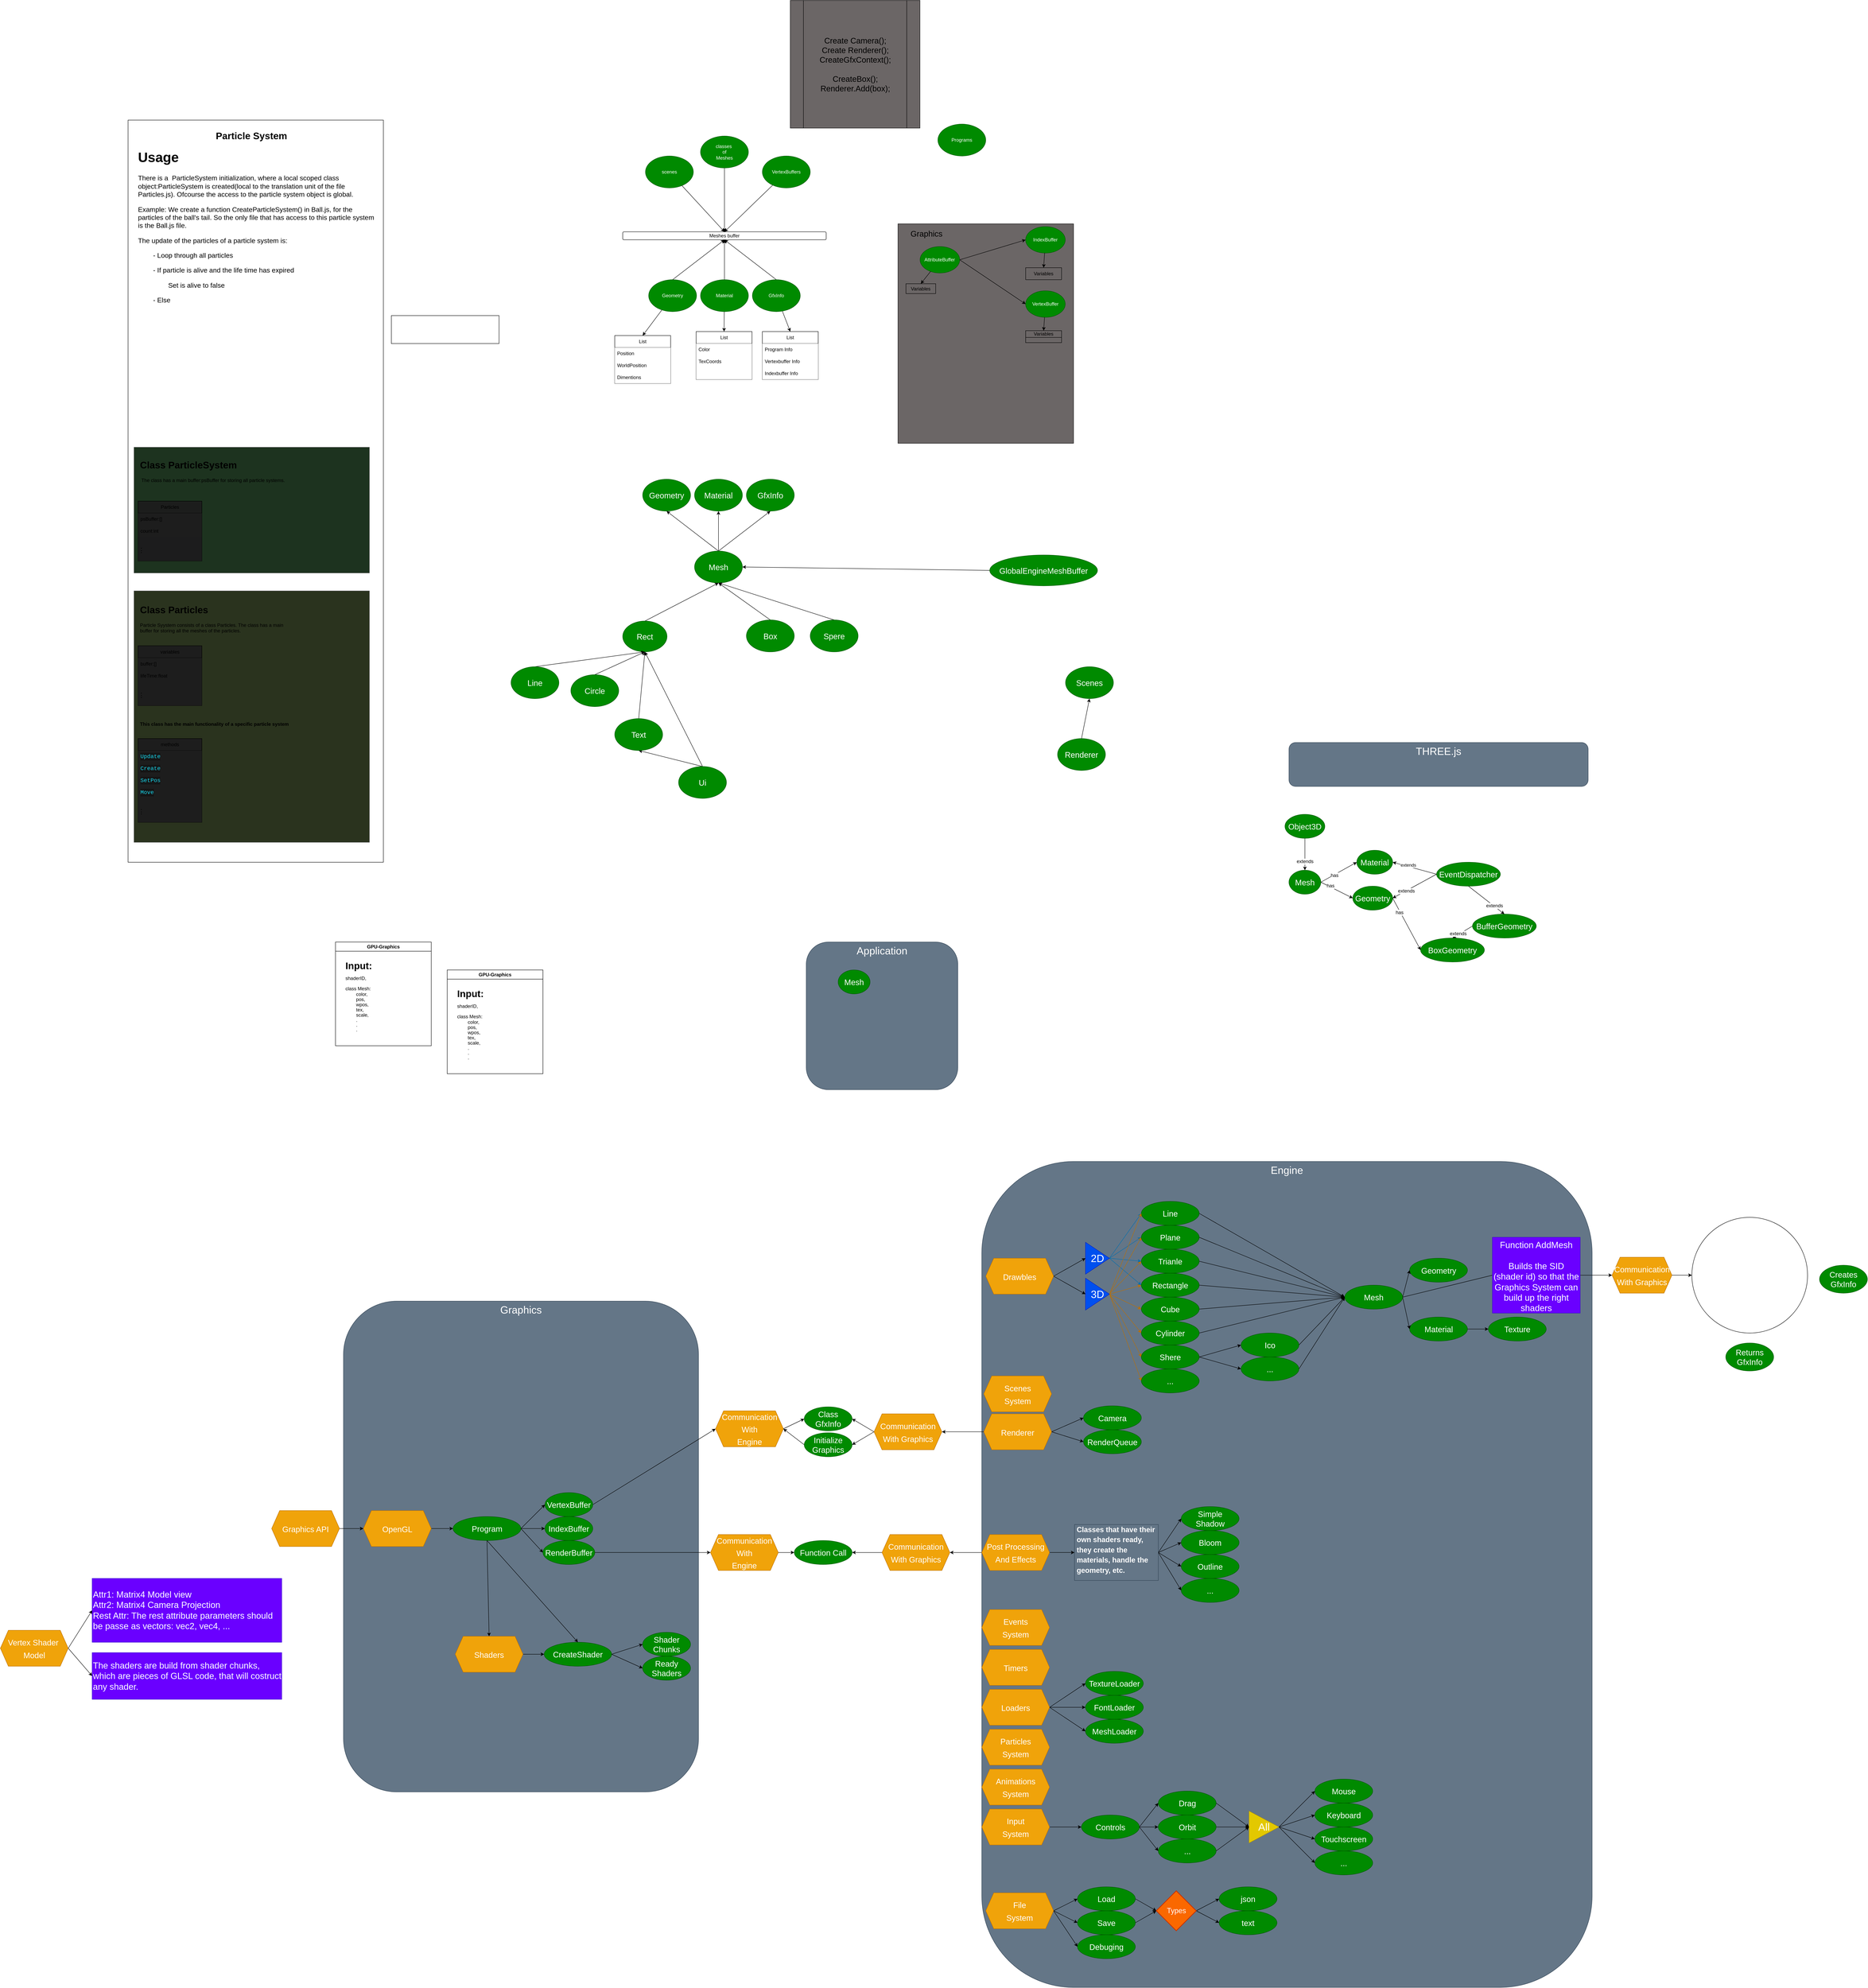 <mxfile>
    <diagram id="NMNHoxecBD7GOg-Pw8OJ" name="Page-1">
        <mxGraphModel dx="3177" dy="2265" grid="1" gridSize="10" guides="1" tooltips="1" connect="1" arrows="1" fold="1" page="1" pageScale="1" pageWidth="850" pageHeight="1100" math="0" shadow="0">
            <root>
                <mxCell id="0"/>
                <mxCell id="1" parent="0"/>
                <mxCell id="2" value="" style="rounded=0;whiteSpace=wrap;html=1;dropTarget=1;recursiveResize=0;container=1;" parent="1" vertex="1">
                    <mxGeometry x="590" y="520" width="270" height="70" as="geometry"/>
                </mxCell>
                <mxCell id="14" value="" style="rounded=0;whiteSpace=wrap;html=1;dropTarget=1;recursiveResize=0;container=1;" parent="1" vertex="1">
                    <mxGeometry x="-70" y="30" width="640" height="1860" as="geometry"/>
                </mxCell>
                <mxCell id="13" value="" style="rounded=0;whiteSpace=wrap;html=1;dropTarget=1;recursiveResize=0;container=1;fillColor=#1D331F;fontColor=#ffffff;strokeColor=#4D4D4D;" parent="14" vertex="1">
                    <mxGeometry x="15" y="820" width="590" height="315" as="geometry"/>
                </mxCell>
                <mxCell id="15" value="&lt;h1&gt;Class ParticleSystem&lt;/h1&gt;&lt;p&gt;&amp;nbsp;The class has a main buffer:psBuffer for storing all particle systems.&lt;/p&gt;&lt;p&gt;&lt;br&gt;&lt;/p&gt;" style="text;html=1;strokeColor=none;fillColor=none;spacing=5;spacingTop=-20;whiteSpace=wrap;overflow=hidden;rounded=0;" parent="13" vertex="1">
                    <mxGeometry x="10" y="25" width="400" height="100" as="geometry"/>
                </mxCell>
                <mxCell id="16" value="Particles" style="swimlane;fontStyle=0;childLayout=stackLayout;horizontal=1;startSize=30;horizontalStack=0;resizeParent=1;resizeParentMax=0;resizeLast=0;collapsible=1;marginBottom=0;whiteSpace=wrap;html=1;fillColor=#1C1D1C;" parent="13" vertex="1">
                    <mxGeometry x="10" y="135" width="160" height="150" as="geometry"/>
                </mxCell>
                <mxCell id="17" value="psBuffer:[]" style="text;align=left;verticalAlign=middle;spacingLeft=4;spacingRight=4;overflow=hidden;points=[[0,0.5],[1,0.5]];portConstraint=eastwest;rotatable=0;whiteSpace=wrap;html=1;fillColor=#1D1D1D;" parent="16" vertex="1">
                    <mxGeometry y="30" width="160" height="30" as="geometry"/>
                </mxCell>
                <mxCell id="18" value="count:int&lt;span style=&quot;white-space: pre;&quot;&gt;&#9;&lt;/span&gt;" style="text;align=left;verticalAlign=middle;spacingLeft=4;spacingRight=4;overflow=hidden;points=[[0,0.5],[1,0.5]];portConstraint=eastwest;rotatable=0;whiteSpace=wrap;html=1;fillColor=#1D1D1D;" parent="16" vertex="1">
                    <mxGeometry y="60" width="160" height="30" as="geometry"/>
                </mxCell>
                <mxCell id="19" value="&lt;p style=&quot;line-height: 40%;&quot;&gt;&lt;font style=&quot;font-size: 17px;&quot;&gt;.&lt;br&gt;.&lt;br&gt;.&lt;/font&gt;&lt;/p&gt;" style="text;align=left;verticalAlign=middle;spacingLeft=4;spacingRight=4;overflow=hidden;points=[[0,0.5],[1,0.5]];portConstraint=eastwest;rotatable=0;whiteSpace=wrap;html=1;fillColor=#1C1C1D;" parent="16" vertex="1">
                    <mxGeometry y="90" width="160" height="60" as="geometry"/>
                </mxCell>
                <mxCell id="20" value="" style="rounded=0;whiteSpace=wrap;html=1;dropTarget=1;recursiveResize=0;container=1;fillColor=#2A331E;fontColor=#ffffff;strokeColor=#4D4D4D;" parent="14" vertex="1">
                    <mxGeometry x="15" y="1180" width="590" height="630" as="geometry"/>
                </mxCell>
                <mxCell id="4" value="&lt;h1&gt;Class Particles&lt;/h1&gt;&lt;p&gt;Particle Syystem consists of a class Particles. The class has a main buffer for storing all the meshes of the particles.&lt;/p&gt;&lt;p&gt;&lt;br&gt;&lt;/p&gt;" style="text;html=1;strokeColor=none;fillColor=none;spacing=5;spacingTop=-20;whiteSpace=wrap;overflow=hidden;rounded=0;" parent="20" vertex="1">
                    <mxGeometry x="10" y="27.5" width="400" height="100" as="geometry"/>
                </mxCell>
                <mxCell id="5" value="variables" style="swimlane;fontStyle=0;childLayout=stackLayout;horizontal=1;startSize=30;horizontalStack=0;resizeParent=1;resizeParentMax=0;resizeLast=0;collapsible=1;marginBottom=0;whiteSpace=wrap;html=1;fillColor=#1D1D1D;" parent="20" vertex="1">
                    <mxGeometry x="10" y="137.5" width="160" height="150" as="geometry"/>
                </mxCell>
                <mxCell id="6" value="buffer:[]" style="text;strokeColor=none;fillColor=#1D1D1D;align=left;verticalAlign=middle;spacingLeft=4;spacingRight=4;overflow=hidden;points=[[0,0.5],[1,0.5]];portConstraint=eastwest;rotatable=0;whiteSpace=wrap;html=1;" parent="5" vertex="1">
                    <mxGeometry y="30" width="160" height="30" as="geometry"/>
                </mxCell>
                <mxCell id="7" value="lifeTime:float&lt;span style=&quot;white-space: pre;&quot;&gt;&#9;&lt;/span&gt;" style="text;strokeColor=none;fillColor=#1D1D1D;align=left;verticalAlign=middle;spacingLeft=4;spacingRight=4;overflow=hidden;points=[[0,0.5],[1,0.5]];portConstraint=eastwest;rotatable=0;whiteSpace=wrap;html=1;" parent="5" vertex="1">
                    <mxGeometry y="60" width="160" height="30" as="geometry"/>
                </mxCell>
                <mxCell id="8" value="&lt;p style=&quot;line-height: 40%;&quot;&gt;&lt;font style=&quot;font-size: 17px;&quot;&gt;.&lt;br&gt;.&lt;br&gt;.&lt;/font&gt;&lt;/p&gt;" style="text;strokeColor=none;fillColor=#1D1D1D;align=left;verticalAlign=middle;spacingLeft=4;spacingRight=4;overflow=hidden;points=[[0,0.5],[1,0.5]];portConstraint=eastwest;rotatable=0;whiteSpace=wrap;html=1;" parent="5" vertex="1">
                    <mxGeometry y="90" width="160" height="60" as="geometry"/>
                </mxCell>
                <mxCell id="27" value="&lt;h1 style=&quot;&quot;&gt;&lt;font style=&quot;font-size: 12px;&quot;&gt;This class has the main functionality of a specific particle system&lt;/font&gt;&lt;/h1&gt;" style="text;html=1;strokeColor=none;fillColor=none;spacing=5;spacingTop=-20;whiteSpace=wrap;overflow=hidden;rounded=0;" parent="20" vertex="1">
                    <mxGeometry x="10" y="310" width="400" height="40" as="geometry"/>
                </mxCell>
                <mxCell id="28" value="methods" style="swimlane;fontStyle=0;childLayout=stackLayout;horizontal=1;startSize=30;horizontalStack=0;resizeParent=1;resizeParentMax=0;resizeLast=0;collapsible=1;marginBottom=0;whiteSpace=wrap;html=1;fillColor=#1D1D1D;" parent="20" vertex="1">
                    <mxGeometry x="10" y="370" width="160" height="210" as="geometry"/>
                </mxCell>
                <mxCell id="29" value="&lt;div style=&quot;color: rgb(212, 212, 212); background-color: rgb(21, 21, 21); font-family: Consolas, &amp;quot;Courier New&amp;quot;, monospace; font-size: 14px; line-height: 19px;&quot;&gt;&lt;span style=&quot;color: #17daf0;&quot;&gt;Update&lt;/span&gt;&lt;/div&gt;" style="text;strokeColor=none;fillColor=#1D1D1D;align=left;verticalAlign=middle;spacingLeft=4;spacingRight=4;overflow=hidden;points=[[0,0.5],[1,0.5]];portConstraint=eastwest;rotatable=0;whiteSpace=wrap;html=1;" parent="28" vertex="1">
                    <mxGeometry y="30" width="160" height="30" as="geometry"/>
                </mxCell>
                <mxCell id="30" value="&lt;div style=&quot;color: rgb(212, 212, 212); background-color: rgb(21, 21, 21); font-family: Consolas, &amp;quot;Courier New&amp;quot;, monospace; font-size: 14px; line-height: 19px;&quot;&gt;&lt;span style=&quot;color: #17daf0;&quot;&gt;Create&lt;/span&gt;&lt;/div&gt;" style="text;strokeColor=none;fillColor=#1D1D1D;align=left;verticalAlign=middle;spacingLeft=4;spacingRight=4;overflow=hidden;points=[[0,0.5],[1,0.5]];portConstraint=eastwest;rotatable=0;whiteSpace=wrap;html=1;" parent="28" vertex="1">
                    <mxGeometry y="60" width="160" height="30" as="geometry"/>
                </mxCell>
                <mxCell id="32" value="&lt;div style=&quot;color: rgb(212, 212, 212); background-color: rgb(21, 21, 21); font-family: Consolas, &amp;quot;Courier New&amp;quot;, monospace; font-size: 14px; line-height: 19px;&quot;&gt;&lt;div style=&quot;line-height: 19px;&quot;&gt;&lt;span style=&quot;color: #17daf0;&quot;&gt;SetPos&lt;/span&gt;&lt;/div&gt;&lt;/div&gt;" style="text;strokeColor=none;fillColor=#1D1D1D;align=left;verticalAlign=middle;spacingLeft=4;spacingRight=4;overflow=hidden;points=[[0,0.5],[1,0.5]];portConstraint=eastwest;rotatable=0;whiteSpace=wrap;html=1;" parent="28" vertex="1">
                    <mxGeometry y="90" width="160" height="30" as="geometry"/>
                </mxCell>
                <mxCell id="53" value="&lt;div style=&quot;color: rgb(212, 212, 212); background-color: rgb(21, 21, 21); font-family: Consolas, &amp;quot;Courier New&amp;quot;, monospace; font-size: 14px; line-height: 19px;&quot;&gt;&lt;div style=&quot;line-height: 19px;&quot;&gt;&lt;div style=&quot;line-height: 19px;&quot;&gt;&lt;span style=&quot;color: #17daf0;&quot;&gt;Move&lt;/span&gt;&lt;/div&gt;&lt;/div&gt;&lt;/div&gt;" style="text;strokeColor=none;fillColor=#1D1D1D;align=left;verticalAlign=middle;spacingLeft=4;spacingRight=4;overflow=hidden;points=[[0,0.5],[1,0.5]];portConstraint=eastwest;rotatable=0;whiteSpace=wrap;html=1;" parent="28" vertex="1">
                    <mxGeometry y="120" width="160" height="30" as="geometry"/>
                </mxCell>
                <mxCell id="54" value="&lt;p style=&quot;line-height: 40%;&quot;&gt;&lt;font style=&quot;font-size: 17px;&quot;&gt;.&lt;br&gt;.&lt;br&gt;.&lt;/font&gt;&lt;/p&gt;" style="text;strokeColor=none;fillColor=#1D1D1D;align=left;verticalAlign=middle;spacingLeft=4;spacingRight=4;overflow=hidden;points=[[0,0.5],[1,0.5]];portConstraint=eastwest;rotatable=0;whiteSpace=wrap;html=1;" parent="28" vertex="1">
                    <mxGeometry y="150" width="160" height="60" as="geometry"/>
                </mxCell>
                <mxCell id="3" value="&lt;h1&gt;Particle System&lt;/h1&gt;" style="text;html=1;strokeColor=none;fillColor=none;spacing=5;spacingTop=-20;whiteSpace=wrap;overflow=hidden;rounded=0;" parent="14" vertex="1">
                    <mxGeometry x="215" y="20" width="190" height="50" as="geometry"/>
                </mxCell>
                <mxCell id="26" value="&lt;h1&gt;Usage&lt;/h1&gt;&lt;p&gt;There is a&amp;nbsp; ParticleSystem initialization, where a local scoped class object:ParticleSystem is created(local to the translation unit of the file Particles.js). Ofcourse the access to the particle system object is global.&lt;/p&gt;&lt;p&gt;Example: We create a function CreateParticleSystem() in Ball.js, for the particles of the ball's tail. So the only file that has access to this particle system is the Ball.js file.&lt;/p&gt;&lt;p&gt;The update of the particles of a particle system is:&lt;/p&gt;&lt;p&gt;&lt;span style=&quot;white-space: pre;&quot;&gt;&#9;&lt;/span&gt;- Loop through all particles&lt;br&gt;&lt;/p&gt;&lt;p&gt;&lt;span style=&quot;white-space: pre;&quot;&gt;&#9;&lt;/span&gt;- If particle is alive and the life time has expired&lt;br&gt;&lt;/p&gt;&lt;p&gt;&lt;span style=&quot;white-space: pre;&quot;&gt;&#9;&lt;/span&gt;&lt;span style=&quot;white-space: pre;&quot;&gt;&#9;&lt;/span&gt;Set is alive to false&lt;br&gt;&lt;/p&gt;&lt;p&gt;&lt;span style=&quot;white-space: pre;&quot;&gt;&#9;&lt;/span&gt;- Else&lt;/p&gt;&lt;p&gt;&amp;nbsp;&lt;br&gt;&lt;/p&gt;&lt;p&gt;&lt;span style=&quot;white-space: pre;&quot;&gt;&#9;&lt;/span&gt;&lt;span style=&quot;white-space: pre;&quot;&gt;&#9;&lt;/span&gt;&lt;br&gt;&lt;/p&gt;" style="text;html=1;strokeColor=none;fillColor=none;spacing=5;spacingTop=-20;whiteSpace=wrap;overflow=hidden;rounded=0;fontSize=17;" parent="14" vertex="1">
                    <mxGeometry x="20" y="60" width="610" height="590" as="geometry"/>
                </mxCell>
                <mxCell id="55" value="Meshes buffer" style="rounded=1;whiteSpace=wrap;html=1;" parent="1" vertex="1">
                    <mxGeometry x="1170" y="310" width="510" height="20" as="geometry"/>
                </mxCell>
                <mxCell id="57" style="edgeStyle=none;html=1;entryX=0.5;entryY=0;entryDx=0;entryDy=0;" parent="1" source="56" target="55" edge="1">
                    <mxGeometry relative="1" as="geometry"/>
                </mxCell>
                <mxCell id="56" value="scenes" style="ellipse;whiteSpace=wrap;html=1;fillColor=#008a00;fontColor=#ffffff;strokeColor=#005700;" parent="1" vertex="1">
                    <mxGeometry x="1227" y="120" width="120" height="80" as="geometry"/>
                </mxCell>
                <mxCell id="59" style="edgeStyle=none;html=1;entryX=0.5;entryY=0;entryDx=0;entryDy=0;" parent="1" source="58" target="55" edge="1">
                    <mxGeometry relative="1" as="geometry">
                        <mxPoint x="1410.0" y="280.0" as="targetPoint"/>
                    </mxGeometry>
                </mxCell>
                <mxCell id="58" value="classes&amp;nbsp;&lt;br&gt;of&lt;br&gt;Meshes" style="ellipse;whiteSpace=wrap;html=1;fillColor=#008a00;fontColor=#ffffff;strokeColor=#005700;" parent="1" vertex="1">
                    <mxGeometry x="1365" y="70" width="120" height="80" as="geometry"/>
                </mxCell>
                <mxCell id="61" style="edgeStyle=none;html=1;entryX=0.5;entryY=0;entryDx=0;entryDy=0;" parent="1" source="60" target="55" edge="1">
                    <mxGeometry relative="1" as="geometry"/>
                </mxCell>
                <mxCell id="60" value="VertexBuffers" style="ellipse;whiteSpace=wrap;html=1;fillColor=#008a00;fontColor=#ffffff;strokeColor=#005700;" parent="1" vertex="1">
                    <mxGeometry x="1520" y="120" width="120" height="80" as="geometry"/>
                </mxCell>
                <mxCell id="72" style="edgeStyle=none;html=1;entryX=0.5;entryY=0;entryDx=0;entryDy=0;" parent="1" source="62" target="68" edge="1">
                    <mxGeometry relative="1" as="geometry"/>
                </mxCell>
                <mxCell id="104" style="edgeStyle=none;html=1;exitX=0.5;exitY=0;exitDx=0;exitDy=0;fontSize=20;entryX=0.5;entryY=1;entryDx=0;entryDy=0;" parent="1" source="62" target="55" edge="1">
                    <mxGeometry relative="1" as="geometry"/>
                </mxCell>
                <mxCell id="62" value="Geometry" style="ellipse;whiteSpace=wrap;html=1;fillColor=#008a00;fontColor=#ffffff;strokeColor=#005700;" parent="1" vertex="1">
                    <mxGeometry x="1235" y="430" width="120" height="80" as="geometry"/>
                </mxCell>
                <mxCell id="77" style="edgeStyle=none;html=1;entryX=0.5;entryY=0;entryDx=0;entryDy=0;" parent="1" source="63" target="73" edge="1">
                    <mxGeometry relative="1" as="geometry"/>
                </mxCell>
                <mxCell id="105" style="edgeStyle=none;html=1;exitX=0.5;exitY=0;exitDx=0;exitDy=0;fontSize=20;entryX=0.5;entryY=1;entryDx=0;entryDy=0;" parent="1" source="63" target="55" edge="1">
                    <mxGeometry relative="1" as="geometry">
                        <mxPoint x="1424.895" y="330" as="targetPoint"/>
                    </mxGeometry>
                </mxCell>
                <mxCell id="63" value="Material" style="ellipse;whiteSpace=wrap;html=1;fillColor=#008a00;fontColor=#ffffff;strokeColor=#005700;" parent="1" vertex="1">
                    <mxGeometry x="1365" y="430" width="120" height="80" as="geometry"/>
                </mxCell>
                <mxCell id="82" style="edgeStyle=none;html=1;entryX=0.5;entryY=0;entryDx=0;entryDy=0;" parent="1" source="64" target="78" edge="1">
                    <mxGeometry relative="1" as="geometry"/>
                </mxCell>
                <mxCell id="106" style="edgeStyle=none;html=1;exitX=0.5;exitY=0;exitDx=0;exitDy=0;fontSize=20;entryX=0.5;entryY=1;entryDx=0;entryDy=0;" parent="1" source="64" target="55" edge="1">
                    <mxGeometry relative="1" as="geometry">
                        <mxPoint x="1420" y="330" as="targetPoint"/>
                    </mxGeometry>
                </mxCell>
                <mxCell id="64" value="GfxInfo" style="ellipse;whiteSpace=wrap;html=1;fillColor=#008a00;fontColor=#ffffff;strokeColor=#005700;" parent="1" vertex="1">
                    <mxGeometry x="1495" y="430" width="120" height="80" as="geometry"/>
                </mxCell>
                <mxCell id="68" value="List" style="swimlane;fontStyle=0;childLayout=stackLayout;horizontal=1;startSize=30;horizontalStack=0;resizeParent=1;resizeParentMax=0;resizeLast=0;collapsible=1;marginBottom=0;whiteSpace=wrap;html=1;" parent="1" vertex="1">
                    <mxGeometry x="1150" y="570" width="140" height="120" as="geometry"/>
                </mxCell>
                <mxCell id="69" value="Position" style="text;align=left;verticalAlign=middle;spacingLeft=4;spacingRight=4;overflow=hidden;points=[[0,0.5],[1,0.5]];portConstraint=eastwest;rotatable=0;whiteSpace=wrap;html=1;fillColor=default;" parent="68" vertex="1">
                    <mxGeometry y="30" width="140" height="30" as="geometry"/>
                </mxCell>
                <mxCell id="70" value="WorldPosition" style="text;strokeColor=none;fillColor=default;align=left;verticalAlign=middle;spacingLeft=4;spacingRight=4;overflow=hidden;points=[[0,0.5],[1,0.5]];portConstraint=eastwest;rotatable=0;whiteSpace=wrap;html=1;" parent="68" vertex="1">
                    <mxGeometry y="60" width="140" height="30" as="geometry"/>
                </mxCell>
                <mxCell id="71" value="Dimentions" style="text;strokeColor=none;fillColor=default;align=left;verticalAlign=middle;spacingLeft=4;spacingRight=4;overflow=hidden;points=[[0,0.5],[1,0.5]];portConstraint=eastwest;rotatable=0;whiteSpace=wrap;html=1;" parent="68" vertex="1">
                    <mxGeometry y="90" width="140" height="30" as="geometry"/>
                </mxCell>
                <mxCell id="73" value="List" style="swimlane;fontStyle=0;childLayout=stackLayout;horizontal=1;startSize=30;horizontalStack=0;resizeParent=1;resizeParentMax=0;resizeLast=0;collapsible=1;marginBottom=0;whiteSpace=wrap;html=1;" parent="1" vertex="1">
                    <mxGeometry x="1354" y="560" width="140" height="120" as="geometry"/>
                </mxCell>
                <mxCell id="74" value="Color" style="text;align=left;verticalAlign=middle;spacingLeft=4;spacingRight=4;overflow=hidden;points=[[0,0.5],[1,0.5]];portConstraint=eastwest;rotatable=0;whiteSpace=wrap;html=1;fillColor=default;" parent="73" vertex="1">
                    <mxGeometry y="30" width="140" height="30" as="geometry"/>
                </mxCell>
                <mxCell id="75" value="TexCoords" style="text;strokeColor=none;fillColor=default;align=left;verticalAlign=middle;spacingLeft=4;spacingRight=4;overflow=hidden;points=[[0,0.5],[1,0.5]];portConstraint=eastwest;rotatable=0;whiteSpace=wrap;html=1;" parent="73" vertex="1">
                    <mxGeometry y="60" width="140" height="30" as="geometry"/>
                </mxCell>
                <mxCell id="76" value="" style="text;strokeColor=none;fillColor=default;align=left;verticalAlign=middle;spacingLeft=4;spacingRight=4;overflow=hidden;points=[[0,0.5],[1,0.5]];portConstraint=eastwest;rotatable=0;whiteSpace=wrap;html=1;" parent="73" vertex="1">
                    <mxGeometry y="90" width="140" height="30" as="geometry"/>
                </mxCell>
                <mxCell id="78" value="List" style="swimlane;fontStyle=0;childLayout=stackLayout;horizontal=1;startSize=30;horizontalStack=0;resizeParent=1;resizeParentMax=0;resizeLast=0;collapsible=1;marginBottom=0;whiteSpace=wrap;html=1;" parent="1" vertex="1">
                    <mxGeometry x="1520" y="560" width="140" height="120" as="geometry"/>
                </mxCell>
                <mxCell id="79" value="Program Info" style="text;align=left;verticalAlign=middle;spacingLeft=4;spacingRight=4;overflow=hidden;points=[[0,0.5],[1,0.5]];portConstraint=eastwest;rotatable=0;whiteSpace=wrap;html=1;fillColor=default;" parent="78" vertex="1">
                    <mxGeometry y="30" width="140" height="30" as="geometry"/>
                </mxCell>
                <mxCell id="80" value="Vertexbuffer Info" style="text;strokeColor=none;fillColor=default;align=left;verticalAlign=middle;spacingLeft=4;spacingRight=4;overflow=hidden;points=[[0,0.5],[1,0.5]];portConstraint=eastwest;rotatable=0;whiteSpace=wrap;html=1;" parent="78" vertex="1">
                    <mxGeometry y="60" width="140" height="30" as="geometry"/>
                </mxCell>
                <mxCell id="81" value="Indexbuffer Info" style="text;strokeColor=none;fillColor=default;align=left;verticalAlign=middle;spacingLeft=4;spacingRight=4;overflow=hidden;points=[[0,0.5],[1,0.5]];portConstraint=eastwest;rotatable=0;whiteSpace=wrap;html=1;" parent="78" vertex="1">
                    <mxGeometry y="90" width="140" height="30" as="geometry"/>
                </mxCell>
                <mxCell id="99" value="" style="whiteSpace=wrap;html=1;aspect=fixed;fillColor=#6B6666;container=1;recursiveResize=0;" parent="1" vertex="1">
                    <mxGeometry x="1860" y="290" width="440" height="550" as="geometry">
                        <mxRectangle x="2250" y="100" width="50" height="40" as="alternateBounds"/>
                    </mxGeometry>
                </mxCell>
                <mxCell id="100" value="&lt;font style=&quot;font-size: 20px;&quot;&gt;Graphics&lt;/font&gt;" style="text;html=1;strokeColor=none;fillColor=none;align=center;verticalAlign=middle;whiteSpace=wrap;rounded=0;" parent="99" vertex="1">
                    <mxGeometry x="30.003" y="6.996" width="82.759" height="33.103" as="geometry"/>
                </mxCell>
                <mxCell id="90" value="VertexBuffer" style="ellipse;whiteSpace=wrap;html=1;fillColor=#008a00;fontColor=#ffffff;strokeColor=#005700;" parent="99" vertex="1">
                    <mxGeometry x="319.995" y="167.931" width="99.31" height="66.207" as="geometry"/>
                </mxCell>
                <mxCell id="91" value="Variables" style="swimlane;fontStyle=0;childLayout=stackLayout;horizontal=1;startSize=17;horizontalStack=0;resizeParent=1;resizeParentMax=0;resizeLast=0;collapsible=1;marginBottom=0;whiteSpace=wrap;html=1;fillColor=#6B6666;" parent="99" vertex="1" collapsed="1">
                    <mxGeometry x="319.996" y="267.691" width="90" height="30" as="geometry">
                        <mxRectangle x="412.586" y="149.651" width="140.69" height="290" as="alternateBounds"/>
                    </mxGeometry>
                </mxCell>
                <mxCell id="92" value="&lt;div style=&quot;background-color: rgb(21, 21, 21); font-family: Consolas, &amp;quot;Courier New&amp;quot;, monospace; font-size: 14px; line-height: 19px;&quot;&gt;&lt;div style=&quot;line-height: 19px;&quot;&gt;&lt;div style=&quot;&quot;&gt;&lt;span style=&quot;color: rgb(255, 255, 255);&quot;&gt;sceneIdx&lt;/span&gt; &lt;span style=&quot;color: rgb(212, 212, 212);&quot;&gt;=&lt;/span&gt;&lt;font color=&quot;#cccccc&quot;&gt;&amp;nbsp;&lt;/font&gt;&lt;span style=&quot;color: rgb(219, 178, 15);&quot;&gt;INT_NULL&lt;/span&gt;&lt;font color=&quot;#cccccc&quot;&gt;;&lt;/font&gt;&lt;/div&gt;&lt;div style=&quot;color: rgb(204, 204, 204);&quot;&gt;&lt;span style=&quot;color: rgb(255, 255, 255);&quot;&gt;meshes&lt;/span&gt; &lt;span style=&quot;color: rgb(212, 212, 212);&quot;&gt;=&lt;/span&gt; [];&amp;nbsp;&lt;br&gt;&lt;/div&gt;&lt;div style=&quot;color: rgb(204, 204, 204);&quot;&gt;&lt;span style=&quot;color: #ffffff;&quot;&gt;tboId&lt;/span&gt; &lt;span style=&quot;color: #d4d4d4;&quot;&gt;=&lt;/span&gt; &lt;span style=&quot;color: #dbb20f;&quot;&gt;INT_NULL&lt;/span&gt;;&amp;nbsp;&lt;/div&gt;&lt;div style=&quot;color: rgb(204, 204, 204);&quot;&gt;&lt;span style=&quot;color: #ffffff;&quot;&gt;texIdx&lt;/span&gt; &lt;span style=&quot;color: #d4d4d4;&quot;&gt;=&lt;/span&gt; &lt;span style=&quot;color: #dbb20f;&quot;&gt;INT_NULL&lt;/span&gt;;&amp;nbsp;&amp;nbsp;&lt;/div&gt;&lt;div style=&quot;color: rgb(204, 204, 204);&quot;&gt;&lt;span style=&quot;color: #ffffff;&quot;&gt;scissorBox&lt;/span&gt; &lt;span style=&quot;color: #d4d4d4;&quot;&gt;=&lt;/span&gt; [];&lt;/div&gt;&lt;div style=&quot;color: rgb(204, 204, 204);&quot;&gt;&lt;span style=&quot;color: #ffffff;&quot;&gt;show&lt;/span&gt; &lt;span style=&quot;color: #d4d4d4;&quot;&gt;=&lt;/span&gt; &lt;span style=&quot;color: #00b8fb;&quot;&gt;true&lt;/span&gt;;&lt;/div&gt;&lt;div style=&quot;color: rgb(204, 204, 204);&quot;&gt;&lt;span style=&quot;color: rgb(255, 255, 255);&quot;&gt;hasChanged&lt;/span&gt; &lt;span style=&quot;color: rgb(212, 212, 212);&quot;&gt;=&lt;/span&gt; &lt;span style=&quot;color: rgb(0, 184, 251);&quot;&gt;false&lt;/span&gt;;&lt;br&gt;&lt;/div&gt;&lt;div style=&quot;color: rgb(204, 204, 204);&quot;&gt;&lt;span style=&quot;color: #ffffff;&quot;&gt;hasScissorBox&lt;/span&gt; &lt;span style=&quot;color: #d4d4d4;&quot;&gt;=&lt;/span&gt; &lt;span style=&quot;color: #00b8fb;&quot;&gt;false&lt;/span&gt;;&lt;/div&gt;&lt;/div&gt;&lt;/div&gt;" style="text;align=left;verticalAlign=middle;spacingLeft=4;spacingRight=4;overflow=hidden;points=[[0,0.5],[1,0.5]];portConstraint=eastwest;rotatable=0;whiteSpace=wrap;html=1;fillColor=default;" parent="91" vertex="1">
                    <mxGeometry y="30" width="140.69" height="260" as="geometry"/>
                </mxCell>
                <mxCell id="89" style="edgeStyle=none;html=1;entryX=0.5;entryY=0;entryDx=0;entryDy=0;" parent="99" source="90" target="91" edge="1">
                    <mxGeometry relative="1" as="geometry"/>
                </mxCell>
                <mxCell id="95" value="IndexBuffer" style="ellipse;whiteSpace=wrap;html=1;fillColor=#008a00;fontColor=#ffffff;strokeColor=#005700;" parent="99" vertex="1">
                    <mxGeometry x="319.996" y="7.001" width="99.31" height="66.207" as="geometry"/>
                </mxCell>
                <mxCell id="96" value="Variables" style="swimlane;fontStyle=0;childLayout=stackLayout;horizontal=1;startSize=30;horizontalStack=0;resizeParent=1;resizeParentMax=0;resizeLast=0;collapsible=1;marginBottom=0;whiteSpace=wrap;html=1;fillColor=#6B6666;" parent="99" vertex="1" collapsed="1">
                    <mxGeometry x="320" y="110" width="90" height="30" as="geometry">
                        <mxRectangle x="320" y="110" width="140.69" height="79.655" as="alternateBounds"/>
                    </mxGeometry>
                </mxCell>
                <mxCell id="97" value="&lt;div style=&quot;background-color: rgb(21, 21, 21); font-family: Consolas, &amp;quot;Courier New&amp;quot;, monospace; font-size: 14px; line-height: 19px;&quot;&gt;&lt;div style=&quot;line-height: 19px;&quot;&gt;&lt;div style=&quot;&quot;&gt;&lt;br&gt;&lt;/div&gt;&lt;/div&gt;&lt;/div&gt;" style="text;align=left;verticalAlign=middle;spacingLeft=4;spacingRight=4;overflow=hidden;points=[[0,0.5],[1,0.5]];portConstraint=eastwest;rotatable=0;whiteSpace=wrap;html=1;fillColor=default;" parent="96" vertex="1">
                    <mxGeometry y="30" width="140.69" height="49.655" as="geometry"/>
                </mxCell>
                <mxCell id="94" style="edgeStyle=none;html=1;entryX=0.5;entryY=0;entryDx=0;entryDy=0;" parent="99" source="95" target="96" edge="1">
                    <mxGeometry relative="1" as="geometry"/>
                </mxCell>
                <mxCell id="102" style="edgeStyle=none;html=1;exitX=1;exitY=0.5;exitDx=0;exitDy=0;entryX=0;entryY=0.5;entryDx=0;entryDy=0;fontSize=20;" parent="99" source="83" target="95" edge="1">
                    <mxGeometry relative="1" as="geometry"/>
                </mxCell>
                <mxCell id="103" style="edgeStyle=none;html=1;exitX=1;exitY=0.5;exitDx=0;exitDy=0;entryX=0;entryY=0.5;entryDx=0;entryDy=0;fontSize=20;" parent="99" source="83" target="90" edge="1">
                    <mxGeometry relative="1" as="geometry"/>
                </mxCell>
                <mxCell id="83" value="AttributeBuffer" style="ellipse;whiteSpace=wrap;html=1;fillColor=#008a00;fontColor=#ffffff;strokeColor=#005700;" parent="99" vertex="1">
                    <mxGeometry x="55.345" y="56.999" width="99.31" height="66.207" as="geometry"/>
                </mxCell>
                <mxCell id="84" value="Variables" style="swimlane;fontStyle=0;childLayout=stackLayout;horizontal=1;startSize=30;horizontalStack=0;resizeParent=1;resizeParentMax=0;resizeLast=0;collapsible=1;marginBottom=0;whiteSpace=wrap;html=1;fillColor=#6B6666;" parent="99" vertex="1" collapsed="1">
                    <mxGeometry x="20" y="150.1" width="74.483" height="24.828" as="geometry">
                        <mxRectangle x="20" y="150.1" width="170" height="250" as="alternateBounds"/>
                    </mxGeometry>
                </mxCell>
                <mxCell id="85" value="&lt;div style=&quot;color: rgb(204, 204, 204); background-color: rgb(21, 21, 21); font-family: Consolas, &amp;quot;Courier New&amp;quot;, monospace; font-size: 14px; line-height: 19px;&quot;&gt;&lt;div&gt;&lt;span style=&quot;color: #ffffff;&quot;&gt;name&lt;/span&gt; &lt;span style=&quot;color: #d4d4d4;&quot;&gt;=&lt;/span&gt; &lt;span style=&quot;color: #e13036;&quot;&gt;''&lt;/span&gt;;&lt;/div&gt;&lt;div&gt;&lt;span style=&quot;color: #ffffff;&quot;&gt;data&lt;/span&gt; &lt;span style=&quot;color: #d4d4d4;&quot;&gt;=&lt;/span&gt; [];&lt;/div&gt;&lt;div&gt;&lt;span style=&quot;color: #ffffff;&quot;&gt;buffer&lt;/span&gt; &lt;span style=&quot;color: #d4d4d4;&quot;&gt;=&lt;/span&gt; &lt;span style=&quot;color: #00b8fb;&quot;&gt;null&lt;/span&gt;;&lt;/div&gt;&lt;div&gt;&lt;span style=&quot;color: #ffffff;&quot;&gt;idx&lt;/span&gt; &lt;span style=&quot;color: #d4d4d4;&quot;&gt;=&lt;/span&gt; &lt;span style=&quot;color: #dbb20f;&quot;&gt;INT_NULL&lt;/span&gt;;&lt;/div&gt;&lt;div&gt;&lt;span style=&quot;color: #ffffff;&quot;&gt;start&lt;/span&gt; &lt;span style=&quot;color: #d4d4d4;&quot;&gt;=&lt;/span&gt; &lt;span style=&quot;color: #dbcd0f;&quot;&gt;0&lt;/span&gt;;&lt;/div&gt;&lt;div&gt;&lt;span style=&quot;color: #ffffff;&quot;&gt;count&lt;/span&gt; &lt;span style=&quot;color: #d4d4d4;&quot;&gt;=&lt;/span&gt; &lt;span style=&quot;color: #dbcd0f;&quot;&gt;0&lt;/span&gt;;&lt;/div&gt;&lt;div&gt;&lt;span style=&quot;color: #ffffff;&quot;&gt;size&lt;/span&gt; &lt;span style=&quot;color: #d4d4d4;&quot;&gt;=&lt;/span&gt; &lt;span style=&quot;color: #dbcd0f;&quot;&gt;0;&lt;/span&gt;&lt;/div&gt;&lt;div&gt;&lt;span style=&quot;color: #ffffff;&quot;&gt;vCount&lt;/span&gt; &lt;span style=&quot;color: #d4d4d4;&quot;&gt;=&lt;/span&gt; &lt;span style=&quot;color: #dbcd0f;&quot;&gt;0&lt;/span&gt;;&lt;/div&gt;&lt;div&gt;&lt;span style=&quot;color: #ffffff;&quot;&gt;vao&lt;/span&gt; &lt;span style=&quot;color: #d4d4d4;&quot;&gt;=&lt;/span&gt; &lt;span style=&quot;color: #00b8fb;&quot;&gt;null&lt;/span&gt;;&lt;/div&gt;&lt;div&gt;&lt;span style=&quot;color: #ffffff;&quot;&gt;iboId&lt;/span&gt; &lt;span style=&quot;color: #d4d4d4;&quot;&gt;=&lt;/span&gt; &lt;span style=&quot;color: #dbb20f;&quot;&gt;INT_NULL&lt;/span&gt;;&lt;/div&gt;&lt;div&gt;&lt;span style=&quot;color: #ffffff;&quot;&gt;needsUpdate&lt;/span&gt; &lt;span style=&quot;color: #d4d4d4;&quot;&gt;=&lt;/span&gt; &lt;span style=&quot;color: #00b8fb;&quot;&gt;false&lt;/span&gt;;&lt;/div&gt;&lt;/div&gt;" style="text;align=left;verticalAlign=middle;spacingLeft=4;spacingRight=4;overflow=hidden;points=[[0,0.5],[1,0.5]];portConstraint=eastwest;rotatable=0;whiteSpace=wrap;html=1;fillColor=default;" parent="84" vertex="1">
                    <mxGeometry y="30" width="170" height="220" as="geometry"/>
                </mxCell>
                <mxCell id="88" style="edgeStyle=none;html=1;entryX=0.5;entryY=0;entryDx=0;entryDy=0;" parent="99" source="83" target="84" edge="1">
                    <mxGeometry relative="1" as="geometry"/>
                </mxCell>
                <mxCell id="107" value="Programs" style="ellipse;whiteSpace=wrap;html=1;fillColor=#008a00;fontColor=#ffffff;strokeColor=#005700;" parent="1" vertex="1">
                    <mxGeometry x="1960" y="40" width="120" height="80" as="geometry"/>
                </mxCell>
                <mxCell id="112" value="Create Camera();&lt;br&gt;Create Renderer();&lt;br&gt;CreateGfxContext();&lt;br&gt;&lt;br&gt;CreateBox();&lt;br&gt;Renderer.Add(box);&lt;br&gt;" style="shape=process;whiteSpace=wrap;html=1;backgroundOutline=1;fontSize=20;fillColor=#6B6666;" parent="1" vertex="1">
                    <mxGeometry x="1590" y="-270" width="325" height="320" as="geometry"/>
                </mxCell>
                <mxCell id="118" style="edgeStyle=none;html=1;exitX=0.5;exitY=0;exitDx=0;exitDy=0;entryX=0.5;entryY=1;entryDx=0;entryDy=0;fontSize=20;" parent="1" source="113" target="115" edge="1">
                    <mxGeometry relative="1" as="geometry"/>
                </mxCell>
                <mxCell id="119" style="edgeStyle=none;html=1;exitX=0.5;exitY=0;exitDx=0;exitDy=0;entryX=0.5;entryY=1;entryDx=0;entryDy=0;fontSize=20;" parent="1" source="113" target="116" edge="1">
                    <mxGeometry relative="1" as="geometry"/>
                </mxCell>
                <mxCell id="120" style="edgeStyle=none;html=1;exitX=0.5;exitY=0;exitDx=0;exitDy=0;entryX=0.5;entryY=1;entryDx=0;entryDy=0;fontSize=20;" parent="1" source="113" target="117" edge="1">
                    <mxGeometry relative="1" as="geometry"/>
                </mxCell>
                <mxCell id="113" value="Mesh" style="ellipse;whiteSpace=wrap;html=1;fontSize=20;fillColor=#008a00;fontColor=#ffffff;strokeColor=#005700;" parent="1" vertex="1">
                    <mxGeometry x="1350" y="1110" width="120" height="80" as="geometry"/>
                </mxCell>
                <mxCell id="115" value="&lt;font style=&quot;font-size: 20px;&quot;&gt;Geometry&lt;/font&gt;" style="ellipse;whiteSpace=wrap;html=1;fillColor=#008a00;fontColor=#ffffff;strokeColor=#005700;" parent="1" vertex="1">
                    <mxGeometry x="1220" y="930" width="120" height="80" as="geometry"/>
                </mxCell>
                <mxCell id="116" value="&lt;font style=&quot;font-size: 20px;&quot;&gt;Material&lt;/font&gt;" style="ellipse;whiteSpace=wrap;html=1;fillColor=#008a00;fontColor=#ffffff;strokeColor=#005700;" parent="1" vertex="1">
                    <mxGeometry x="1350" y="930" width="120" height="80" as="geometry"/>
                </mxCell>
                <mxCell id="117" value="&lt;font style=&quot;font-size: 20px;&quot;&gt;GfxInfo&lt;/font&gt;" style="ellipse;whiteSpace=wrap;html=1;fillColor=#008a00;fontColor=#ffffff;strokeColor=#005700;" parent="1" vertex="1">
                    <mxGeometry x="1480" y="930" width="120" height="80" as="geometry"/>
                </mxCell>
                <mxCell id="123" style="edgeStyle=none;html=1;exitX=0.5;exitY=0;exitDx=0;exitDy=0;entryX=0.5;entryY=1;entryDx=0;entryDy=0;fontSize=20;" parent="1" source="121" target="113" edge="1">
                    <mxGeometry relative="1" as="geometry"/>
                </mxCell>
                <mxCell id="121" value="Rect" style="ellipse;whiteSpace=wrap;html=1;fontSize=20;fillColor=#008a00;fontColor=#ffffff;strokeColor=#005700;" parent="1" vertex="1">
                    <mxGeometry x="1170" y="1285.56" width="111" height="77.22" as="geometry"/>
                </mxCell>
                <mxCell id="132" style="edgeStyle=none;html=1;exitX=0.5;exitY=0;exitDx=0;exitDy=0;entryX=0.5;entryY=1;entryDx=0;entryDy=0;fontSize=20;" parent="1" source="122" target="130" edge="1">
                    <mxGeometry relative="1" as="geometry"/>
                </mxCell>
                <mxCell id="133" style="edgeStyle=none;html=1;exitX=0.5;exitY=0;exitDx=0;exitDy=0;entryX=0.5;entryY=1;entryDx=0;entryDy=0;fontSize=20;" parent="1" source="122" target="121" edge="1">
                    <mxGeometry relative="1" as="geometry"/>
                </mxCell>
                <mxCell id="122" value="Ui" style="ellipse;whiteSpace=wrap;html=1;fontSize=20;fillColor=#008a00;fontColor=#ffffff;strokeColor=#005700;" parent="1" vertex="1">
                    <mxGeometry x="1310" y="1650" width="120" height="80" as="geometry"/>
                </mxCell>
                <mxCell id="134" style="edgeStyle=none;html=1;exitX=0.5;exitY=0;exitDx=0;exitDy=0;entryX=0.5;entryY=1;entryDx=0;entryDy=0;fontSize=20;" parent="1" source="124" target="121" edge="1">
                    <mxGeometry relative="1" as="geometry"/>
                </mxCell>
                <mxCell id="124" value="Circle" style="ellipse;whiteSpace=wrap;html=1;fontSize=20;fillColor=#008a00;fontColor=#ffffff;strokeColor=#005700;" parent="1" vertex="1">
                    <mxGeometry x="1040" y="1420" width="120" height="80" as="geometry"/>
                </mxCell>
                <mxCell id="128" style="edgeStyle=none;html=1;exitX=0.5;exitY=0;exitDx=0;exitDy=0;entryX=0.5;entryY=1;entryDx=0;entryDy=0;fontSize=20;" parent="1" source="125" target="113" edge="1">
                    <mxGeometry relative="1" as="geometry"/>
                </mxCell>
                <mxCell id="125" value="Box" style="ellipse;whiteSpace=wrap;html=1;fontSize=20;fillColor=#008a00;fontColor=#ffffff;strokeColor=#005700;" parent="1" vertex="1">
                    <mxGeometry x="1480" y="1282.78" width="120" height="80" as="geometry"/>
                </mxCell>
                <mxCell id="137" style="edgeStyle=none;html=1;exitX=0.5;exitY=0;exitDx=0;exitDy=0;entryX=0.5;entryY=1;entryDx=0;entryDy=0;fontSize=20;" parent="1" source="126" target="121" edge="1">
                    <mxGeometry relative="1" as="geometry"/>
                </mxCell>
                <mxCell id="126" value="Line" style="ellipse;whiteSpace=wrap;html=1;fontSize=20;fillColor=#008a00;fontColor=#ffffff;strokeColor=#005700;" parent="1" vertex="1">
                    <mxGeometry x="890" y="1400" width="120" height="80" as="geometry"/>
                </mxCell>
                <mxCell id="131" style="edgeStyle=none;html=1;exitX=0.5;exitY=0;exitDx=0;exitDy=0;entryX=0.5;entryY=1;entryDx=0;entryDy=0;fontSize=20;" parent="1" source="130" target="121" edge="1">
                    <mxGeometry relative="1" as="geometry"/>
                </mxCell>
                <mxCell id="130" value="Text" style="ellipse;whiteSpace=wrap;html=1;fontSize=20;fillColor=#008a00;fontColor=#ffffff;strokeColor=#005700;" parent="1" vertex="1">
                    <mxGeometry x="1150" y="1530.0" width="120" height="80" as="geometry"/>
                </mxCell>
                <mxCell id="136" style="edgeStyle=none;html=1;exitX=0.5;exitY=0;exitDx=0;exitDy=0;entryX=0.5;entryY=1;entryDx=0;entryDy=0;fontSize=20;" parent="1" source="135" target="113" edge="1">
                    <mxGeometry relative="1" as="geometry"/>
                </mxCell>
                <mxCell id="135" value="Spere" style="ellipse;whiteSpace=wrap;html=1;fontSize=20;fillColor=#008a00;fontColor=#ffffff;strokeColor=#005700;" parent="1" vertex="1">
                    <mxGeometry x="1640" y="1282.78" width="120" height="80" as="geometry"/>
                </mxCell>
                <mxCell id="139" style="edgeStyle=none;html=1;exitX=0;exitY=0.5;exitDx=0;exitDy=0;entryX=1;entryY=0.5;entryDx=0;entryDy=0;fontSize=20;" parent="1" source="138" target="113" edge="1">
                    <mxGeometry relative="1" as="geometry"/>
                </mxCell>
                <mxCell id="138" value="GlobalEngineMeshBuffer" style="ellipse;whiteSpace=wrap;html=1;fontSize=20;fillColor=#008a00;fontColor=#ffffff;strokeColor=#005700;" parent="1" vertex="1">
                    <mxGeometry x="2090" y="1120" width="270" height="77.22" as="geometry"/>
                </mxCell>
                <mxCell id="140" value="Scenes" style="ellipse;whiteSpace=wrap;html=1;fontSize=20;fillColor=#008a00;fontColor=#ffffff;strokeColor=#005700;" parent="1" vertex="1">
                    <mxGeometry x="2280" y="1400" width="120" height="80" as="geometry"/>
                </mxCell>
                <mxCell id="142" style="edgeStyle=none;html=1;exitX=0.5;exitY=0;exitDx=0;exitDy=0;entryX=0.5;entryY=1;entryDx=0;entryDy=0;fontSize=20;" parent="1" source="141" target="140" edge="1">
                    <mxGeometry relative="1" as="geometry"/>
                </mxCell>
                <mxCell id="141" value="Renderer" style="ellipse;whiteSpace=wrap;html=1;fontSize=20;fillColor=#008a00;fontColor=#ffffff;strokeColor=#005700;" parent="1" vertex="1">
                    <mxGeometry x="2260" y="1580" width="120" height="80" as="geometry"/>
                </mxCell>
                <mxCell id="149" value="GPU-Graphics" style="swimlane;whiteSpace=wrap;html=1;gradientColor=none;swimlaneFillColor=default;" parent="1" vertex="1">
                    <mxGeometry x="450" y="2090" width="240" height="260" as="geometry">
                        <mxRectangle x="1060" y="1830" width="140" height="30" as="alternateBounds"/>
                    </mxGeometry>
                </mxCell>
                <mxCell id="150" value="&lt;h1&gt;Input:&lt;/h1&gt;&lt;p style=&quot;line-height: 10%;&quot;&gt;shaderID,&lt;/p&gt;&lt;p style=&quot;line-height: 10%;&quot;&gt;&lt;br&gt;&lt;/p&gt;&lt;p style=&quot;line-height: 10%;&quot;&gt;class Mesh:&amp;nbsp;&lt;/p&gt;&lt;p style=&quot;line-height: 10%;&quot;&gt;&lt;span style=&quot;white-space: pre;&quot;&gt;&#9;&lt;/span&gt;color,&lt;/p&gt;&lt;p style=&quot;line-height: 10%;&quot;&gt;&lt;span style=&quot;white-space: pre;&quot;&gt;&#9;&lt;/span&gt;pos,&lt;br&gt;&lt;/p&gt;&lt;p style=&quot;line-height: 10%;&quot;&gt;&lt;span style=&quot;white-space: pre;&quot;&gt;&#9;&lt;/span&gt;wpos,&lt;/p&gt;&lt;p style=&quot;line-height: 10%;&quot;&gt;&lt;span style=&quot;white-space: pre;&quot;&gt;&#9;&lt;/span&gt;tex,&lt;/p&gt;&lt;p style=&quot;line-height: 10%;&quot;&gt;&lt;span style=&quot;white-space: pre;&quot;&gt;&#9;&lt;/span&gt;scale,&lt;/p&gt;&lt;p style=&quot;line-height: 0%;&quot;&gt;&lt;span style=&quot;white-space: pre;&quot;&gt;&#9;&lt;/span&gt;.&lt;/p&gt;&lt;p style=&quot;line-height: 0%;&quot;&gt;&lt;span style=&quot;white-space: pre;&quot;&gt;&#9;&lt;/span&gt;.&lt;/p&gt;&lt;p style=&quot;line-height: 0%;&quot;&gt;&lt;span style=&quot;white-space: pre;&quot;&gt;&#9;&lt;/span&gt;.&lt;/p&gt;&lt;p style=&quot;line-height: 0%;&quot;&gt;&lt;br&gt;&lt;/p&gt;" style="text;html=1;strokeColor=none;fillColor=none;spacing=5;spacingTop=-20;whiteSpace=wrap;overflow=hidden;rounded=0;" parent="149" vertex="1">
                    <mxGeometry x="20" y="40" width="190" height="210" as="geometry"/>
                </mxCell>
                <mxCell id="151" value="GPU-Graphics" style="swimlane;whiteSpace=wrap;html=1;gradientColor=none;swimlaneFillColor=default;" parent="1" vertex="1">
                    <mxGeometry x="730" y="2160" width="240" height="260" as="geometry">
                        <mxRectangle x="1060" y="1830" width="140" height="30" as="alternateBounds"/>
                    </mxGeometry>
                </mxCell>
                <mxCell id="152" value="&lt;h1&gt;Input:&lt;/h1&gt;&lt;p style=&quot;line-height: 10%;&quot;&gt;shaderID,&lt;/p&gt;&lt;p style=&quot;line-height: 10%;&quot;&gt;&lt;br&gt;&lt;/p&gt;&lt;p style=&quot;line-height: 10%;&quot;&gt;class Mesh:&amp;nbsp;&lt;/p&gt;&lt;p style=&quot;line-height: 10%;&quot;&gt;&lt;span style=&quot;white-space: pre;&quot;&gt;&#9;&lt;/span&gt;color,&lt;/p&gt;&lt;p style=&quot;line-height: 10%;&quot;&gt;&lt;span style=&quot;white-space: pre;&quot;&gt;&#9;&lt;/span&gt;pos,&lt;br&gt;&lt;/p&gt;&lt;p style=&quot;line-height: 10%;&quot;&gt;&lt;span style=&quot;white-space: pre;&quot;&gt;&#9;&lt;/span&gt;wpos,&lt;/p&gt;&lt;p style=&quot;line-height: 10%;&quot;&gt;&lt;span style=&quot;white-space: pre;&quot;&gt;&#9;&lt;/span&gt;tex,&lt;/p&gt;&lt;p style=&quot;line-height: 10%;&quot;&gt;&lt;span style=&quot;white-space: pre;&quot;&gt;&#9;&lt;/span&gt;scale,&lt;/p&gt;&lt;p style=&quot;line-height: 0%;&quot;&gt;&lt;span style=&quot;white-space: pre;&quot;&gt;&#9;&lt;/span&gt;.&lt;/p&gt;&lt;p style=&quot;line-height: 0%;&quot;&gt;&lt;span style=&quot;white-space: pre;&quot;&gt;&#9;&lt;/span&gt;.&lt;/p&gt;&lt;p style=&quot;line-height: 0%;&quot;&gt;&lt;span style=&quot;white-space: pre;&quot;&gt;&#9;&lt;/span&gt;.&lt;/p&gt;&lt;p style=&quot;line-height: 0%;&quot;&gt;&lt;br&gt;&lt;/p&gt;" style="text;html=1;strokeColor=none;fillColor=none;spacing=5;spacingTop=-20;whiteSpace=wrap;overflow=hidden;rounded=0;" parent="151" vertex="1">
                    <mxGeometry x="20" y="40" width="190" height="210" as="geometry"/>
                </mxCell>
                <mxCell id="154" value="&lt;font style=&quot;font-size: 26px;&quot;&gt;Engine&lt;/font&gt;" style="rounded=1;whiteSpace=wrap;html=1;fillColor=#647687;fontColor=#ffffff;strokeColor=#314354;container=0;recursiveResize=0;shadow=0;glass=0;verticalAlign=top;dropTarget=0;movable=0;" parent="1" vertex="1">
                    <mxGeometry x="2070" y="2640" width="1530" height="2070" as="geometry"/>
                </mxCell>
                <mxCell id="155" value="&lt;font style=&quot;font-size: 26px;&quot;&gt;Graphics&lt;/font&gt;" style="rounded=1;whiteSpace=wrap;html=1;fillColor=#647687;fontColor=#ffffff;strokeColor=#314354;container=0;recursiveResize=0;shadow=0;glass=0;verticalAlign=top;movable=0;dropTarget=0;editable=0;arcSize=15;resizable=0;rotatable=0;deletable=0;connectable=0;" parent="1" vertex="1">
                    <mxGeometry x="470" y="2990" width="890" height="1230" as="geometry"/>
                </mxCell>
                <mxCell id="157" value="&lt;font style=&quot;font-size: 26px;&quot;&gt;Application&lt;/font&gt;" style="rounded=1;whiteSpace=wrap;html=1;fillColor=#647687;fontColor=#ffffff;strokeColor=#314354;container=1;recursiveResize=0;shadow=0;glass=0;verticalAlign=top;" parent="1" vertex="1">
                    <mxGeometry x="1630" y="2090" width="380" height="370" as="geometry"/>
                </mxCell>
                <mxCell id="158" value="Mesh" style="ellipse;whiteSpace=wrap;html=1;fontSize=20;fillColor=#008a00;fontColor=#ffffff;strokeColor=#005700;" parent="157" vertex="1">
                    <mxGeometry x="80" y="70" width="80" height="60" as="geometry"/>
                </mxCell>
                <mxCell id="179" style="edgeStyle=none;html=1;exitX=1;exitY=0.5;exitDx=0;exitDy=0;entryX=0;entryY=0.5;entryDx=0;entryDy=0;fontSize=26;" parent="1" source="171" target="178" edge="1">
                    <mxGeometry relative="1" as="geometry"/>
                </mxCell>
                <mxCell id="180" style="edgeStyle=none;html=1;exitX=1;exitY=0.5;exitDx=0;exitDy=0;entryX=0;entryY=0.5;entryDx=0;entryDy=0;fontSize=26;" parent="1" source="171" target="177" edge="1">
                    <mxGeometry relative="1" as="geometry"/>
                </mxCell>
                <mxCell id="234" style="edgeStyle=none;html=1;exitX=0;exitY=0.5;exitDx=0;exitDy=0;entryX=1;entryY=0.5;entryDx=0;entryDy=0;fontSize=26;" parent="1" source="171" target="184" edge="1">
                    <mxGeometry relative="1" as="geometry"/>
                </mxCell>
                <mxCell id="171" value="&lt;font color=&quot;#ffffff&quot;&gt;&lt;span style=&quot;font-size: 20px;&quot;&gt;Renderer&lt;br&gt;&lt;/span&gt;&lt;/font&gt;" style="shape=hexagon;perimeter=hexagonPerimeter2;whiteSpace=wrap;html=1;fixedSize=1;shadow=0;glass=0;fontSize=26;fillColor=#f0a30a;fontColor=#000000;strokeColor=#BD7000;" parent="1" vertex="1">
                    <mxGeometry x="2075" y="3272.5" width="170" height="90" as="geometry"/>
                </mxCell>
                <mxCell id="189" style="edgeStyle=none;html=1;exitX=1;exitY=0.5;exitDx=0;exitDy=0;entryX=0;entryY=0.5;entryDx=0;entryDy=0;fontSize=26;" parent="1" source="172" target="187" edge="1">
                    <mxGeometry relative="1" as="geometry"/>
                </mxCell>
                <mxCell id="190" style="edgeStyle=none;html=1;exitX=1;exitY=0.5;exitDx=0;exitDy=0;entryX=0;entryY=0.5;entryDx=0;entryDy=0;fontSize=26;" parent="1" source="172" target="188" edge="1">
                    <mxGeometry relative="1" as="geometry"/>
                </mxCell>
                <mxCell id="172" value="&lt;font color=&quot;#ffffff&quot;&gt;&lt;span style=&quot;font-size: 20px;&quot;&gt;Drawbles&lt;br&gt;&lt;/span&gt;&lt;/font&gt;" style="shape=hexagon;perimeter=hexagonPerimeter2;whiteSpace=wrap;html=1;fixedSize=1;shadow=0;glass=0;fontSize=26;fillColor=#f0a30a;fontColor=#000000;strokeColor=#BD7000;" parent="1" vertex="1">
                    <mxGeometry x="2080" y="2882.5" width="170" height="90" as="geometry"/>
                </mxCell>
                <mxCell id="173" value="&lt;font color=&quot;#ffffff&quot;&gt;&lt;span style=&quot;font-size: 20px;&quot;&gt;Events&lt;br&gt;System&lt;br&gt;&lt;/span&gt;&lt;/font&gt;" style="shape=hexagon;perimeter=hexagonPerimeter2;whiteSpace=wrap;html=1;fixedSize=1;shadow=0;glass=0;fontSize=26;fillColor=#f0a30a;fontColor=#000000;strokeColor=#BD7000;" parent="1" vertex="1">
                    <mxGeometry x="2070" y="3763" width="170" height="90" as="geometry"/>
                </mxCell>
                <mxCell id="164" value="FontLoader" style="ellipse;whiteSpace=wrap;html=1;fontSize=20;fillColor=#008a00;fontColor=#ffffff;strokeColor=#005700;" parent="1" vertex="1">
                    <mxGeometry x="2330" y="3978" width="145" height="60" as="geometry"/>
                </mxCell>
                <mxCell id="175" style="edgeStyle=none;html=1;exitX=1;exitY=0.5;exitDx=0;exitDy=0;entryX=0;entryY=0.5;entryDx=0;entryDy=0;fontSize=26;" parent="1" source="174" target="163" edge="1">
                    <mxGeometry relative="1" as="geometry"/>
                </mxCell>
                <mxCell id="176" style="edgeStyle=none;html=1;exitX=1;exitY=0.5;exitDx=0;exitDy=0;entryX=0;entryY=0.5;entryDx=0;entryDy=0;fontSize=26;" parent="1" source="174" target="164" edge="1">
                    <mxGeometry relative="1" as="geometry"/>
                </mxCell>
                <mxCell id="204" style="edgeStyle=none;html=1;exitX=1;exitY=0.5;exitDx=0;exitDy=0;entryX=0;entryY=0.5;entryDx=0;entryDy=0;fontSize=26;" parent="1" source="174" target="203" edge="1">
                    <mxGeometry relative="1" as="geometry"/>
                </mxCell>
                <mxCell id="174" value="&lt;font color=&quot;#ffffff&quot;&gt;&lt;span style=&quot;font-size: 20px;&quot;&gt;Loaders&lt;br&gt;&lt;/span&gt;&lt;/font&gt;" style="shape=hexagon;perimeter=hexagonPerimeter2;whiteSpace=wrap;html=1;fixedSize=1;shadow=0;glass=0;fontSize=26;fillColor=#f0a30a;fontColor=#000000;strokeColor=#BD7000;" parent="1" vertex="1">
                    <mxGeometry x="2070" y="3963" width="170" height="90" as="geometry"/>
                </mxCell>
                <mxCell id="163" value="TextureLoader" style="ellipse;whiteSpace=wrap;html=1;fontSize=20;fillColor=#008a00;fontColor=#ffffff;strokeColor=#005700;" parent="1" vertex="1">
                    <mxGeometry x="2330" y="3918" width="145" height="60" as="geometry"/>
                </mxCell>
                <mxCell id="177" value="RenderQueue" style="ellipse;whiteSpace=wrap;html=1;fontSize=20;fillColor=#008a00;fontColor=#ffffff;strokeColor=#005700;" parent="1" vertex="1">
                    <mxGeometry x="2325" y="3312.5" width="145" height="60" as="geometry"/>
                </mxCell>
                <mxCell id="178" value="Camera" style="ellipse;whiteSpace=wrap;html=1;fontSize=20;fillColor=#008a00;fontColor=#ffffff;strokeColor=#005700;" parent="1" vertex="1">
                    <mxGeometry x="2325" y="3252.5" width="145" height="60" as="geometry"/>
                </mxCell>
                <mxCell id="181" value="&lt;font color=&quot;#ffffff&quot;&gt;&lt;span style=&quot;font-size: 20px;&quot;&gt;Particles&lt;br&gt;System&lt;br&gt;&lt;/span&gt;&lt;/font&gt;" style="shape=hexagon;perimeter=hexagonPerimeter2;whiteSpace=wrap;html=1;fixedSize=1;shadow=0;glass=0;fontSize=26;fillColor=#f0a30a;fontColor=#000000;strokeColor=#BD7000;" parent="1" vertex="1">
                    <mxGeometry x="2070" y="4063" width="170" height="90" as="geometry"/>
                </mxCell>
                <mxCell id="182" value="&lt;font color=&quot;#ffffff&quot;&gt;&lt;span style=&quot;font-size: 20px;&quot;&gt;Animations&lt;br&gt;System&lt;br&gt;&lt;/span&gt;&lt;/font&gt;" style="shape=hexagon;perimeter=hexagonPerimeter2;whiteSpace=wrap;html=1;fixedSize=1;shadow=0;glass=0;fontSize=26;fillColor=#f0a30a;fontColor=#000000;strokeColor=#BD7000;" parent="1" vertex="1">
                    <mxGeometry x="2070" y="4163" width="170" height="90" as="geometry"/>
                </mxCell>
                <mxCell id="183" value="&lt;font color=&quot;#ffffff&quot;&gt;&lt;span style=&quot;font-size: 20px;&quot;&gt;Timers&lt;br&gt;&lt;/span&gt;&lt;/font&gt;" style="shape=hexagon;perimeter=hexagonPerimeter2;whiteSpace=wrap;html=1;fixedSize=1;shadow=0;glass=0;fontSize=26;fillColor=#f0a30a;fontColor=#000000;strokeColor=#BD7000;" parent="1" vertex="1">
                    <mxGeometry x="2070" y="3863" width="170" height="90" as="geometry"/>
                </mxCell>
                <mxCell id="185" style="edgeStyle=none;html=1;exitX=0;exitY=0.5;exitDx=0;exitDy=0;fontSize=26;entryX=1;entryY=0.5;entryDx=0;entryDy=0;" parent="1" source="184" target="161" edge="1">
                    <mxGeometry relative="1" as="geometry">
                        <mxPoint x="1700" y="3212.5" as="sourcePoint"/>
                    </mxGeometry>
                </mxCell>
                <mxCell id="242" style="edgeStyle=none;html=1;exitX=0;exitY=0.5;exitDx=0;exitDy=0;entryX=1;entryY=0.5;entryDx=0;entryDy=0;fontSize=26;" parent="1" source="184" target="241" edge="1">
                    <mxGeometry relative="1" as="geometry"/>
                </mxCell>
                <mxCell id="184" value="&lt;span style=&quot;color: rgb(255, 255, 255); font-size: 20px;&quot;&gt;Communication&lt;/span&gt;&lt;br style=&quot;color: rgb(255, 255, 255); font-size: 20px;&quot;&gt;&lt;span style=&quot;color: rgb(255, 255, 255); font-size: 20px;&quot;&gt;With Graphics&lt;/span&gt;" style="shape=hexagon;perimeter=hexagonPerimeter2;whiteSpace=wrap;html=1;fixedSize=1;shadow=0;glass=0;fontSize=26;fillColor=#f0a30a;fontColor=#000000;strokeColor=#BD7000;" parent="1" vertex="1">
                    <mxGeometry x="1800" y="3272.5" width="170" height="90" as="geometry"/>
                </mxCell>
                <mxCell id="220" style="edgeStyle=none;html=1;exitX=1;exitY=0.5;exitDx=0;exitDy=0;fontSize=26;entryX=0;entryY=0.5;entryDx=0;entryDy=0;" parent="1" source="186" target="308" edge="1">
                    <mxGeometry relative="1" as="geometry">
                        <mxPoint x="2890" y="3022.5" as="targetPoint"/>
                    </mxGeometry>
                </mxCell>
                <mxCell id="186" value="Line" style="ellipse;whiteSpace=wrap;html=1;fontSize=20;fillColor=#008a00;fontColor=#ffffff;strokeColor=#005700;" parent="1" vertex="1">
                    <mxGeometry x="2470" y="2740" width="145" height="60" as="geometry"/>
                </mxCell>
                <mxCell id="215" style="edgeStyle=none;html=1;exitX=1;exitY=0.5;exitDx=0;exitDy=0;entryX=0;entryY=0.5;entryDx=0;entryDy=0;fontSize=26;fillColor=#1ba1e2;strokeColor=#006EAF;" parent="1" source="187" target="186" edge="1">
                    <mxGeometry relative="1" as="geometry"/>
                </mxCell>
                <mxCell id="216" style="edgeStyle=none;html=1;exitX=1;exitY=0.5;exitDx=0;exitDy=0;entryX=0;entryY=0.5;entryDx=0;entryDy=0;fontSize=26;fillColor=#1ba1e2;strokeColor=#006EAF;" parent="1" source="187" target="191" edge="1">
                    <mxGeometry relative="1" as="geometry"/>
                </mxCell>
                <mxCell id="217" style="edgeStyle=none;html=1;exitX=1;exitY=0.5;exitDx=0;exitDy=0;entryX=0;entryY=0.5;entryDx=0;entryDy=0;fontSize=26;fillColor=#1ba1e2;strokeColor=#006EAF;" parent="1" source="187" target="192" edge="1">
                    <mxGeometry relative="1" as="geometry"/>
                </mxCell>
                <mxCell id="218" style="edgeStyle=none;html=1;exitX=1;exitY=0.5;exitDx=0;exitDy=0;entryX=0;entryY=0.5;entryDx=0;entryDy=0;fontSize=26;fillColor=#1ba1e2;strokeColor=#006EAF;" parent="1" source="187" target="194" edge="1">
                    <mxGeometry relative="1" as="geometry"/>
                </mxCell>
                <mxCell id="187" value="2D" style="triangle;whiteSpace=wrap;html=1;shadow=0;glass=0;fontSize=26;fillColor=#0050ef;fontColor=#ffffff;strokeColor=#001DBC;" parent="1" vertex="1">
                    <mxGeometry x="2330" y="2842.5" width="60" height="80" as="geometry"/>
                </mxCell>
                <mxCell id="205" style="edgeStyle=none;html=1;exitX=1;exitY=0.5;exitDx=0;exitDy=0;entryX=0;entryY=0.5;entryDx=0;entryDy=0;fontSize=26;fillColor=#f0a30a;strokeColor=#BD7000;" parent="1" source="188" target="195" edge="1">
                    <mxGeometry relative="1" as="geometry"/>
                </mxCell>
                <mxCell id="206" style="edgeStyle=none;html=1;exitX=1;exitY=0.5;exitDx=0;exitDy=0;entryX=0;entryY=0.5;entryDx=0;entryDy=0;fontSize=26;fillColor=#f0a30a;strokeColor=#BD7000;" parent="1" source="188" target="196" edge="1">
                    <mxGeometry relative="1" as="geometry"/>
                </mxCell>
                <mxCell id="207" style="edgeStyle=none;html=1;exitX=1;exitY=0.5;exitDx=0;exitDy=0;entryX=0;entryY=0.5;entryDx=0;entryDy=0;fontSize=26;fillColor=#f0a30a;strokeColor=#BD7000;" parent="1" source="188" target="197" edge="1">
                    <mxGeometry relative="1" as="geometry"/>
                </mxCell>
                <mxCell id="208" style="edgeStyle=none;html=1;exitX=1;exitY=0.5;exitDx=0;exitDy=0;entryX=0;entryY=0.5;entryDx=0;entryDy=0;fontSize=26;fillColor=#f0a30a;strokeColor=#BD7000;" parent="1" source="188" target="198" edge="1">
                    <mxGeometry relative="1" as="geometry"/>
                </mxCell>
                <mxCell id="209" style="edgeStyle=none;html=1;exitX=1;exitY=0.5;exitDx=0;exitDy=0;entryX=0;entryY=0.5;entryDx=0;entryDy=0;fontSize=26;fillColor=#f0a30a;strokeColor=#BD7000;" parent="1" source="188" target="194" edge="1">
                    <mxGeometry relative="1" as="geometry"/>
                </mxCell>
                <mxCell id="210" style="edgeStyle=none;html=1;exitX=1;exitY=0.5;exitDx=0;exitDy=0;entryX=0;entryY=0.5;entryDx=0;entryDy=0;fontSize=26;fillColor=#f0a30a;strokeColor=#BD7000;" parent="1" source="188" target="192" edge="1">
                    <mxGeometry relative="1" as="geometry"/>
                </mxCell>
                <mxCell id="211" style="edgeStyle=none;html=1;exitX=1;exitY=0.5;exitDx=0;exitDy=0;entryX=0;entryY=0.5;entryDx=0;entryDy=0;fontSize=26;fillColor=#f0a30a;strokeColor=#BD7000;" parent="1" source="188" target="191" edge="1">
                    <mxGeometry relative="1" as="geometry"/>
                </mxCell>
                <mxCell id="212" style="edgeStyle=none;html=1;exitX=1;exitY=0.5;exitDx=0;exitDy=0;entryX=0;entryY=0.5;entryDx=0;entryDy=0;fontSize=26;fillColor=#f0a30a;strokeColor=#BD7000;" parent="1" source="188" target="186" edge="1">
                    <mxGeometry relative="1" as="geometry"/>
                </mxCell>
                <mxCell id="188" value="3D" style="triangle;whiteSpace=wrap;html=1;shadow=0;glass=0;fontSize=26;fillColor=#0050ef;fontColor=#ffffff;strokeColor=#001DBC;" parent="1" vertex="1">
                    <mxGeometry x="2330" y="2932.5" width="60" height="80" as="geometry"/>
                </mxCell>
                <mxCell id="221" style="edgeStyle=none;html=1;exitX=1;exitY=0.5;exitDx=0;exitDy=0;fontSize=26;entryX=0;entryY=0.5;entryDx=0;entryDy=0;" parent="1" source="191" target="308" edge="1">
                    <mxGeometry relative="1" as="geometry">
                        <mxPoint x="2890" y="3022.5" as="targetPoint"/>
                    </mxGeometry>
                </mxCell>
                <mxCell id="191" value="Plane" style="ellipse;whiteSpace=wrap;html=1;fontSize=20;fillColor=#008a00;fontColor=#ffffff;strokeColor=#005700;" parent="1" vertex="1">
                    <mxGeometry x="2470" y="2800" width="145" height="60" as="geometry"/>
                </mxCell>
                <mxCell id="223" style="edgeStyle=none;html=1;exitX=1;exitY=0.5;exitDx=0;exitDy=0;fontSize=26;entryX=0;entryY=0.5;entryDx=0;entryDy=0;" parent="1" source="192" target="308" edge="1">
                    <mxGeometry relative="1" as="geometry">
                        <mxPoint x="2890" y="3022.5" as="targetPoint"/>
                    </mxGeometry>
                </mxCell>
                <mxCell id="192" value="Trianle" style="ellipse;whiteSpace=wrap;html=1;fontSize=20;fillColor=#008a00;fontColor=#ffffff;strokeColor=#005700;" parent="1" vertex="1">
                    <mxGeometry x="2470" y="2860" width="145" height="60" as="geometry"/>
                </mxCell>
                <mxCell id="193" value="Geometry" style="ellipse;whiteSpace=wrap;html=1;fontSize=20;fillColor=#008a00;fontColor=#ffffff;strokeColor=#005700;" parent="1" vertex="1">
                    <mxGeometry x="3142.5" y="2882.5" width="145" height="60" as="geometry"/>
                </mxCell>
                <mxCell id="224" style="edgeStyle=none;html=1;exitX=1;exitY=0.5;exitDx=0;exitDy=0;entryX=0;entryY=0.5;entryDx=0;entryDy=0;fontSize=26;" parent="1" source="194" target="308" edge="1">
                    <mxGeometry relative="1" as="geometry">
                        <mxPoint x="2890" y="3022.5" as="targetPoint"/>
                    </mxGeometry>
                </mxCell>
                <mxCell id="194" value="Rectangle" style="ellipse;whiteSpace=wrap;html=1;fontSize=20;fillColor=#008a00;fontColor=#ffffff;strokeColor=#005700;" parent="1" vertex="1">
                    <mxGeometry x="2470" y="2920" width="145" height="60" as="geometry"/>
                </mxCell>
                <mxCell id="225" style="edgeStyle=none;html=1;exitX=1;exitY=0.5;exitDx=0;exitDy=0;entryX=0;entryY=0.5;entryDx=0;entryDy=0;fontSize=26;" parent="1" source="195" target="308" edge="1">
                    <mxGeometry relative="1" as="geometry">
                        <mxPoint x="2890" y="3022.5" as="targetPoint"/>
                    </mxGeometry>
                </mxCell>
                <mxCell id="195" value="Cube" style="ellipse;whiteSpace=wrap;html=1;fontSize=20;fillColor=#008a00;fontColor=#ffffff;strokeColor=#005700;" parent="1" vertex="1">
                    <mxGeometry x="2470" y="2980" width="145" height="60" as="geometry"/>
                </mxCell>
                <mxCell id="201" style="edgeStyle=none;html=1;exitX=1;exitY=0.5;exitDx=0;exitDy=0;entryX=0;entryY=0.5;entryDx=0;entryDy=0;fontSize=26;" parent="1" source="196" target="199" edge="1">
                    <mxGeometry relative="1" as="geometry"/>
                </mxCell>
                <mxCell id="202" style="edgeStyle=none;html=1;exitX=1;exitY=0.5;exitDx=0;exitDy=0;entryX=0;entryY=0.5;entryDx=0;entryDy=0;fontSize=26;" parent="1" source="196" target="200" edge="1">
                    <mxGeometry relative="1" as="geometry"/>
                </mxCell>
                <mxCell id="196" value="Shere" style="ellipse;whiteSpace=wrap;html=1;fontSize=20;fillColor=#008a00;fontColor=#ffffff;strokeColor=#005700;" parent="1" vertex="1">
                    <mxGeometry x="2470" y="3100" width="145" height="60" as="geometry"/>
                </mxCell>
                <mxCell id="228" style="edgeStyle=none;html=1;exitX=1;exitY=0.5;exitDx=0;exitDy=0;entryX=0;entryY=0.5;entryDx=0;entryDy=0;fontSize=26;" parent="1" source="197" target="308" edge="1">
                    <mxGeometry relative="1" as="geometry">
                        <mxPoint x="2890" y="3022.5" as="targetPoint"/>
                    </mxGeometry>
                </mxCell>
                <mxCell id="197" value="Cylinder" style="ellipse;whiteSpace=wrap;html=1;fontSize=20;fillColor=#008a00;fontColor=#ffffff;strokeColor=#005700;" parent="1" vertex="1">
                    <mxGeometry x="2470" y="3040" width="145" height="60" as="geometry"/>
                </mxCell>
                <mxCell id="198" value="..." style="ellipse;whiteSpace=wrap;html=1;fontSize=20;fillColor=#008a00;fontColor=#ffffff;strokeColor=#005700;" parent="1" vertex="1">
                    <mxGeometry x="2470" y="3160" width="145" height="60" as="geometry"/>
                </mxCell>
                <mxCell id="226" style="edgeStyle=none;html=1;exitX=1;exitY=0.5;exitDx=0;exitDy=0;entryX=0;entryY=0.5;entryDx=0;entryDy=0;fontSize=26;" parent="1" source="199" target="308" edge="1">
                    <mxGeometry relative="1" as="geometry">
                        <mxPoint x="2890" y="3022.5" as="targetPoint"/>
                    </mxGeometry>
                </mxCell>
                <mxCell id="199" value="Ico" style="ellipse;whiteSpace=wrap;html=1;fontSize=20;fillColor=#008a00;fontColor=#ffffff;strokeColor=#005700;" parent="1" vertex="1">
                    <mxGeometry x="2720" y="3070" width="145" height="60" as="geometry"/>
                </mxCell>
                <mxCell id="227" style="edgeStyle=none;html=1;exitX=1;exitY=0.5;exitDx=0;exitDy=0;entryX=0;entryY=0.5;entryDx=0;entryDy=0;fontSize=26;" parent="1" source="200" target="308" edge="1">
                    <mxGeometry relative="1" as="geometry">
                        <mxPoint x="2890" y="3022.5" as="targetPoint"/>
                    </mxGeometry>
                </mxCell>
                <mxCell id="200" value="..." style="ellipse;whiteSpace=wrap;html=1;fontSize=20;fillColor=#008a00;fontColor=#ffffff;strokeColor=#005700;" parent="1" vertex="1">
                    <mxGeometry x="2720" y="3130" width="145" height="60" as="geometry"/>
                </mxCell>
                <mxCell id="203" value="MeshLoader" style="ellipse;whiteSpace=wrap;html=1;fontSize=20;fillColor=#008a00;fontColor=#ffffff;strokeColor=#005700;" parent="1" vertex="1">
                    <mxGeometry x="2330" y="4038" width="145" height="60" as="geometry"/>
                </mxCell>
                <mxCell id="336" style="edgeStyle=none;html=1;exitX=1;exitY=0.5;exitDx=0;exitDy=0;entryX=0;entryY=0.5;entryDx=0;entryDy=0;fontSize=12;" parent="1" source="219" target="334" edge="1">
                    <mxGeometry relative="1" as="geometry"/>
                </mxCell>
                <mxCell id="219" value="Material" style="ellipse;whiteSpace=wrap;html=1;fontSize=20;fillColor=#008a00;fontColor=#ffffff;strokeColor=#005700;" parent="1" vertex="1">
                    <mxGeometry x="3142.5" y="3030" width="145" height="60" as="geometry"/>
                </mxCell>
                <mxCell id="229" style="edgeStyle=none;html=1;exitX=1;exitY=0.5;exitDx=0;exitDy=0;entryX=0;entryY=0.5;entryDx=0;entryDy=0;fontSize=26;" parent="1" source="308" target="193" edge="1">
                    <mxGeometry relative="1" as="geometry">
                        <mxPoint x="3110" y="2987.5" as="sourcePoint"/>
                    </mxGeometry>
                </mxCell>
                <mxCell id="230" style="edgeStyle=none;html=1;exitX=1;exitY=0.5;exitDx=0;exitDy=0;entryX=0;entryY=0.5;entryDx=0;entryDy=0;fontSize=26;" parent="1" source="308" target="219" edge="1">
                    <mxGeometry relative="1" as="geometry">
                        <mxPoint x="3110" y="2987.5" as="sourcePoint"/>
                    </mxGeometry>
                </mxCell>
                <mxCell id="233" value="&lt;font color=&quot;#ffffff&quot;&gt;&lt;span style=&quot;font-size: 20px;&quot;&gt;Scenes&lt;br&gt;System&lt;br&gt;&lt;/span&gt;&lt;/font&gt;" style="shape=hexagon;perimeter=hexagonPerimeter2;whiteSpace=wrap;html=1;fixedSize=1;shadow=0;glass=0;fontSize=26;fillColor=#f0a30a;fontColor=#000000;strokeColor=#BD7000;" parent="1" vertex="1">
                    <mxGeometry x="2075" y="3177.5" width="170" height="90" as="geometry"/>
                </mxCell>
                <mxCell id="240" value="" style="edgeStyle=none;html=1;fontSize=26;" parent="1" source="235" target="156" edge="1">
                    <mxGeometry relative="1" as="geometry"/>
                </mxCell>
                <mxCell id="235" value="&lt;font color=&quot;#ffffff&quot;&gt;&lt;span style=&quot;font-size: 20px;&quot;&gt;OpenGL&lt;/span&gt;&lt;/font&gt;" style="shape=hexagon;perimeter=hexagonPerimeter2;whiteSpace=wrap;html=1;fixedSize=1;shadow=0;glass=0;fontSize=26;fillColor=#f0a30a;fontColor=#000000;strokeColor=#BD7000;" parent="1" vertex="1">
                    <mxGeometry x="520" y="3515" width="170" height="90" as="geometry"/>
                </mxCell>
                <mxCell id="236" style="edgeStyle=none;html=1;exitX=1;exitY=0.5;exitDx=0;exitDy=0;entryX=0;entryY=0.5;entryDx=0;entryDy=0;fontSize=26;" parent="1" source="156" target="159" edge="1">
                    <mxGeometry relative="1" as="geometry"/>
                </mxCell>
                <mxCell id="237" style="edgeStyle=none;html=1;exitX=1;exitY=0.5;exitDx=0;exitDy=0;entryX=0;entryY=0.5;entryDx=0;entryDy=0;fontSize=26;" parent="1" source="156" target="160" edge="1">
                    <mxGeometry relative="1" as="geometry"/>
                </mxCell>
                <mxCell id="238" style="edgeStyle=none;html=1;exitX=1;exitY=0.5;exitDx=0;exitDy=0;fontSize=26;entryX=0;entryY=0.5;entryDx=0;entryDy=0;" parent="1" source="156" target="169" edge="1">
                    <mxGeometry relative="1" as="geometry">
                        <mxPoint x="960" y="3660" as="targetPoint"/>
                    </mxGeometry>
                </mxCell>
                <mxCell id="365" style="edgeStyle=none;html=1;exitX=0.5;exitY=1;exitDx=0;exitDy=0;entryX=0.5;entryY=0;entryDx=0;entryDy=0;" edge="1" parent="1" source="156" target="170">
                    <mxGeometry relative="1" as="geometry"/>
                </mxCell>
                <mxCell id="366" style="edgeStyle=none;html=1;exitX=0.5;exitY=1;exitDx=0;exitDy=0;entryX=0.5;entryY=1;entryDx=0;entryDy=0;" edge="1" parent="1" source="156" target="360">
                    <mxGeometry relative="1" as="geometry"/>
                </mxCell>
                <mxCell id="156" value="Program" style="ellipse;whiteSpace=wrap;html=1;fontSize=20;fillColor=#008a00;fontColor=#ffffff;strokeColor=#005700;" parent="1" vertex="1">
                    <mxGeometry x="744.75" y="3530" width="170" height="60" as="geometry"/>
                </mxCell>
                <mxCell id="367" style="edgeStyle=none;html=1;exitX=1;exitY=0.5;exitDx=0;exitDy=0;entryX=0;entryY=0.5;entryDx=0;entryDy=0;" edge="1" parent="1" source="159" target="167">
                    <mxGeometry relative="1" as="geometry"/>
                </mxCell>
                <mxCell id="159" value="VertexBuffer" style="ellipse;whiteSpace=wrap;html=1;fontSize=20;fillColor=#008a00;fontColor=#ffffff;strokeColor=#005700;" parent="1" vertex="1">
                    <mxGeometry x="975" y="3470" width="120" height="60" as="geometry"/>
                </mxCell>
                <mxCell id="160" value="IndexBuffer" style="ellipse;whiteSpace=wrap;html=1;fontSize=20;fillColor=#008a00;fontColor=#ffffff;strokeColor=#005700;" parent="1" vertex="1">
                    <mxGeometry x="975" y="3530" width="120" height="60" as="geometry"/>
                </mxCell>
                <mxCell id="281" style="edgeStyle=none;html=1;exitX=1;exitY=0.5;exitDx=0;exitDy=0;fontSize=18;entryX=0;entryY=0.5;entryDx=0;entryDy=0;" parent="1" source="169" target="280" edge="1">
                    <mxGeometry relative="1" as="geometry">
                        <mxPoint x="1130" y="3620" as="targetPoint"/>
                    </mxGeometry>
                </mxCell>
                <mxCell id="169" value="RenderBuffer" style="ellipse;whiteSpace=wrap;html=1;fontSize=20;fillColor=#008a00;fontColor=#ffffff;strokeColor=#005700;" parent="1" vertex="1">
                    <mxGeometry x="970" y="3590" width="130" height="60" as="geometry"/>
                </mxCell>
                <mxCell id="270" style="edgeStyle=none;html=1;exitX=1;exitY=0.5;exitDx=0;exitDy=0;entryX=0;entryY=0.5;entryDx=0;entryDy=0;fontSize=26;" parent="1" source="247" target="248" edge="1">
                    <mxGeometry relative="1" as="geometry"/>
                </mxCell>
                <mxCell id="247" value="&lt;font color=&quot;#ffffff&quot;&gt;&lt;span style=&quot;font-size: 20px;&quot;&gt;Input&lt;br&gt;System&lt;br&gt;&lt;/span&gt;&lt;/font&gt;" style="shape=hexagon;perimeter=hexagonPerimeter2;whiteSpace=wrap;html=1;fixedSize=1;shadow=0;glass=0;fontSize=26;fillColor=#f0a30a;fontColor=#000000;strokeColor=#BD7000;" parent="1" vertex="1">
                    <mxGeometry x="2070" y="4263" width="170" height="90" as="geometry"/>
                </mxCell>
                <mxCell id="257" style="edgeStyle=none;html=1;exitX=1;exitY=0.5;exitDx=0;exitDy=0;entryX=0;entryY=0.5;entryDx=0;entryDy=0;fontSize=26;" parent="1" source="248" target="253" edge="1">
                    <mxGeometry relative="1" as="geometry"/>
                </mxCell>
                <mxCell id="258" style="edgeStyle=none;html=1;exitX=1;exitY=0.5;exitDx=0;exitDy=0;entryX=0;entryY=0.5;entryDx=0;entryDy=0;fontSize=26;" parent="1" source="248" target="254" edge="1">
                    <mxGeometry relative="1" as="geometry"/>
                </mxCell>
                <mxCell id="259" style="edgeStyle=none;html=1;exitX=1;exitY=0.5;exitDx=0;exitDy=0;entryX=0;entryY=0.5;entryDx=0;entryDy=0;fontSize=26;" parent="1" source="248" target="255" edge="1">
                    <mxGeometry relative="1" as="geometry"/>
                </mxCell>
                <mxCell id="248" value="Controls" style="ellipse;whiteSpace=wrap;html=1;fontSize=20;fillColor=#008a00;fontColor=#ffffff;strokeColor=#005700;" parent="1" vertex="1">
                    <mxGeometry x="2320" y="4278" width="145" height="60" as="geometry"/>
                </mxCell>
                <mxCell id="249" value="Mouse" style="ellipse;whiteSpace=wrap;html=1;fontSize=20;fillColor=#008a00;fontColor=#ffffff;strokeColor=#005700;" parent="1" vertex="1">
                    <mxGeometry x="2905" y="4188" width="145" height="60" as="geometry"/>
                </mxCell>
                <mxCell id="250" value="Keyboard" style="ellipse;whiteSpace=wrap;html=1;fontSize=20;fillColor=#008a00;fontColor=#ffffff;strokeColor=#005700;" parent="1" vertex="1">
                    <mxGeometry x="2905" y="4248" width="145" height="60" as="geometry"/>
                </mxCell>
                <mxCell id="251" value="Touchscreen" style="ellipse;whiteSpace=wrap;html=1;fontSize=20;fillColor=#008a00;fontColor=#ffffff;strokeColor=#005700;" parent="1" vertex="1">
                    <mxGeometry x="2905" y="4308" width="145" height="60" as="geometry"/>
                </mxCell>
                <mxCell id="267" style="edgeStyle=none;html=1;exitX=1;exitY=0.5;exitDx=0;exitDy=0;entryX=0;entryY=0.5;entryDx=0;entryDy=0;fontSize=26;" parent="1" source="253" target="261" edge="1">
                    <mxGeometry relative="1" as="geometry"/>
                </mxCell>
                <mxCell id="253" value="Drag" style="ellipse;whiteSpace=wrap;html=1;fontSize=20;fillColor=#008a00;fontColor=#ffffff;strokeColor=#005700;" parent="1" vertex="1">
                    <mxGeometry x="2512.5" y="4218" width="145" height="60" as="geometry"/>
                </mxCell>
                <mxCell id="268" style="edgeStyle=none;html=1;exitX=1;exitY=0.5;exitDx=0;exitDy=0;entryX=0;entryY=0.5;entryDx=0;entryDy=0;fontSize=26;" parent="1" source="254" target="261" edge="1">
                    <mxGeometry relative="1" as="geometry"/>
                </mxCell>
                <mxCell id="254" value="Orbit" style="ellipse;whiteSpace=wrap;html=1;fontSize=20;fillColor=#008a00;fontColor=#ffffff;strokeColor=#005700;" parent="1" vertex="1">
                    <mxGeometry x="2512.5" y="4278" width="145" height="60" as="geometry"/>
                </mxCell>
                <mxCell id="269" style="edgeStyle=none;html=1;exitX=1;exitY=0.5;exitDx=0;exitDy=0;entryX=0;entryY=0.5;entryDx=0;entryDy=0;fontSize=26;" parent="1" source="255" target="261" edge="1">
                    <mxGeometry relative="1" as="geometry"/>
                </mxCell>
                <mxCell id="255" value="..." style="ellipse;whiteSpace=wrap;html=1;fontSize=20;fillColor=#008a00;fontColor=#ffffff;strokeColor=#005700;" parent="1" vertex="1">
                    <mxGeometry x="2512.5" y="4338" width="145" height="60" as="geometry"/>
                </mxCell>
                <mxCell id="263" style="edgeStyle=none;html=1;exitX=1;exitY=0.5;exitDx=0;exitDy=0;entryX=0;entryY=0.5;entryDx=0;entryDy=0;fontSize=26;" parent="1" source="261" target="249" edge="1">
                    <mxGeometry relative="1" as="geometry"/>
                </mxCell>
                <mxCell id="264" style="edgeStyle=none;html=1;exitX=1;exitY=0.5;exitDx=0;exitDy=0;entryX=0;entryY=0.5;entryDx=0;entryDy=0;fontSize=26;" parent="1" source="261" target="250" edge="1">
                    <mxGeometry relative="1" as="geometry"/>
                </mxCell>
                <mxCell id="265" style="edgeStyle=none;html=1;exitX=1;exitY=0.5;exitDx=0;exitDy=0;entryX=0;entryY=0.5;entryDx=0;entryDy=0;fontSize=26;" parent="1" source="261" target="251" edge="1">
                    <mxGeometry relative="1" as="geometry"/>
                </mxCell>
                <mxCell id="266" style="edgeStyle=none;html=1;exitX=1;exitY=0.5;exitDx=0;exitDy=0;entryX=0;entryY=0.5;entryDx=0;entryDy=0;fontSize=26;" parent="1" source="261" target="262" edge="1">
                    <mxGeometry relative="1" as="geometry"/>
                </mxCell>
                <mxCell id="261" value="&lt;font color=&quot;#ffffff&quot;&gt;All&lt;/font&gt;" style="triangle;whiteSpace=wrap;html=1;shadow=0;glass=0;fontSize=26;fillColor=#e3c800;fontColor=#000000;strokeColor=#B09500;" parent="1" vertex="1">
                    <mxGeometry x="2740" y="4268" width="75" height="80" as="geometry"/>
                </mxCell>
                <mxCell id="262" value="..." style="ellipse;whiteSpace=wrap;html=1;fontSize=20;fillColor=#008a00;fontColor=#ffffff;strokeColor=#005700;" parent="1" vertex="1">
                    <mxGeometry x="2905" y="4368" width="145" height="60" as="geometry"/>
                </mxCell>
                <mxCell id="273" style="edgeStyle=none;html=1;exitX=1;exitY=0.5;exitDx=0;exitDy=0;entryX=0;entryY=0.5;entryDx=0;entryDy=0;fontSize=29;" parent="1" source="271" target="272" edge="1">
                    <mxGeometry relative="1" as="geometry"/>
                </mxCell>
                <mxCell id="278" style="edgeStyle=none;html=1;exitX=0;exitY=0.5;exitDx=0;exitDy=0;entryX=1;entryY=0.5;entryDx=0;entryDy=0;fontSize=18;" parent="1" source="271" target="277" edge="1">
                    <mxGeometry relative="1" as="geometry"/>
                </mxCell>
                <mxCell id="271" value="&lt;font color=&quot;#ffffff&quot;&gt;&lt;span style=&quot;font-size: 20px;&quot;&gt;Post Processing&lt;br&gt;And Effects&lt;br&gt;&lt;/span&gt;&lt;/font&gt;" style="shape=hexagon;perimeter=hexagonPerimeter2;whiteSpace=wrap;html=1;fixedSize=1;shadow=0;glass=0;fontSize=26;fillColor=#f0a30a;fontColor=#000000;strokeColor=#BD7000;" parent="1" vertex="1">
                    <mxGeometry x="2070" y="3575" width="170" height="90" as="geometry"/>
                </mxCell>
                <mxCell id="287" style="edgeStyle=none;html=1;exitX=1;exitY=0.5;exitDx=0;exitDy=0;entryX=0;entryY=0.5;entryDx=0;entryDy=0;fontSize=18;" parent="1" source="272" target="274" edge="1">
                    <mxGeometry relative="1" as="geometry"/>
                </mxCell>
                <mxCell id="288" style="edgeStyle=none;html=1;exitX=1;exitY=0.5;exitDx=0;exitDy=0;entryX=0;entryY=0.5;entryDx=0;entryDy=0;fontSize=18;" parent="1" source="272" target="275" edge="1">
                    <mxGeometry relative="1" as="geometry"/>
                </mxCell>
                <mxCell id="291" style="edgeStyle=none;html=1;exitX=1;exitY=0.5;exitDx=0;exitDy=0;entryX=0;entryY=0.5;entryDx=0;entryDy=0;fontSize=18;" parent="1" source="272" target="289" edge="1">
                    <mxGeometry relative="1" as="geometry"/>
                </mxCell>
                <mxCell id="292" style="edgeStyle=none;html=1;exitX=1;exitY=0.5;exitDx=0;exitDy=0;entryX=0;entryY=0.5;entryDx=0;entryDy=0;fontSize=18;" parent="1" source="272" target="290" edge="1">
                    <mxGeometry relative="1" as="geometry"/>
                </mxCell>
                <mxCell id="272" value="&lt;h1 style=&quot;line-height: 26%;&quot;&gt;&lt;font style=&quot;font-size: 18px;&quot;&gt;Classes that have their own shaders ready, they create the materials, handle the geometry, etc.&lt;/font&gt;&lt;/h1&gt;" style="text;html=1;strokeColor=#314354;fillColor=#647687;spacing=5;spacingTop=-50;whiteSpace=wrap;overflow=hidden;rounded=0;shadow=0;glass=0;fontSize=26;fontColor=#ffffff;verticalAlign=top;" parent="1" vertex="1">
                    <mxGeometry x="2302.5" y="3550" width="210" height="140" as="geometry"/>
                </mxCell>
                <mxCell id="274" value="Simple &lt;br&gt;Shadow" style="ellipse;whiteSpace=wrap;html=1;fontSize=20;fillColor=#008a00;fontColor=#ffffff;strokeColor=#005700;" parent="1" vertex="1">
                    <mxGeometry x="2570" y="3505" width="145" height="60" as="geometry"/>
                </mxCell>
                <mxCell id="275" value="Bloom" style="ellipse;whiteSpace=wrap;html=1;fontSize=20;fillColor=#008a00;fontColor=#ffffff;strokeColor=#005700;" parent="1" vertex="1">
                    <mxGeometry x="2570" y="3565" width="145" height="60" as="geometry"/>
                </mxCell>
                <mxCell id="276" value="Function Call" style="ellipse;whiteSpace=wrap;html=1;fontSize=20;fillColor=#008a00;fontColor=#ffffff;strokeColor=#005700;" parent="1" vertex="1">
                    <mxGeometry x="1600" y="3590" width="145" height="60" as="geometry"/>
                </mxCell>
                <mxCell id="279" style="edgeStyle=none;html=1;exitX=0;exitY=0.5;exitDx=0;exitDy=0;entryX=1;entryY=0.5;entryDx=0;entryDy=0;fontSize=18;" parent="1" source="277" target="276" edge="1">
                    <mxGeometry relative="1" as="geometry"/>
                </mxCell>
                <mxCell id="277" value="&lt;span style=&quot;color: rgb(255, 255, 255); font-size: 20px;&quot;&gt;Communication&lt;/span&gt;&lt;br style=&quot;color: rgb(255, 255, 255); font-size: 20px;&quot;&gt;&lt;span style=&quot;color: rgb(255, 255, 255); font-size: 20px;&quot;&gt;With Graphics&lt;/span&gt;" style="shape=hexagon;perimeter=hexagonPerimeter2;whiteSpace=wrap;html=1;fixedSize=1;shadow=0;glass=0;fontSize=26;fillColor=#f0a30a;fontColor=#000000;strokeColor=#BD7000;" parent="1" vertex="1">
                    <mxGeometry x="1820" y="3575" width="170" height="90" as="geometry"/>
                </mxCell>
                <mxCell id="282" style="edgeStyle=none;html=1;exitX=1;exitY=0.5;exitDx=0;exitDy=0;entryX=0;entryY=0.5;entryDx=0;entryDy=0;fontSize=18;" parent="1" source="280" target="276" edge="1">
                    <mxGeometry relative="1" as="geometry"/>
                </mxCell>
                <mxCell id="280" value="&lt;span style=&quot;color: rgb(255, 255, 255); font-size: 20px;&quot;&gt;Communication&lt;/span&gt;&lt;br style=&quot;color: rgb(255, 255, 255); font-size: 20px;&quot;&gt;&lt;span style=&quot;color: rgb(255, 255, 255); font-size: 20px;&quot;&gt;With&lt;/span&gt;&lt;br style=&quot;color: rgb(255, 255, 255); font-size: 20px;&quot;&gt;&lt;span style=&quot;color: rgb(255, 255, 255); font-size: 20px;&quot;&gt;Engine&lt;/span&gt;" style="shape=hexagon;perimeter=hexagonPerimeter2;whiteSpace=wrap;html=1;fixedSize=1;shadow=0;glass=0;fontSize=26;fillColor=#f0a30a;fontColor=#000000;strokeColor=#BD7000;" parent="1" vertex="1">
                    <mxGeometry x="1390" y="3575" width="170" height="90" as="geometry"/>
                </mxCell>
                <mxCell id="286" style="edgeStyle=none;html=1;exitX=1;exitY=0.5;exitDx=0;exitDy=0;entryX=0;entryY=0.5;entryDx=0;entryDy=0;fontSize=18;" parent="1" source="285" target="235" edge="1">
                    <mxGeometry relative="1" as="geometry"/>
                </mxCell>
                <mxCell id="285" value="&lt;font color=&quot;#ffffff&quot;&gt;&lt;span style=&quot;font-size: 20px;&quot;&gt;Graphics API&lt;/span&gt;&lt;/font&gt;" style="shape=hexagon;perimeter=hexagonPerimeter2;whiteSpace=wrap;html=1;fixedSize=1;shadow=0;glass=0;fontSize=26;fillColor=#f0a30a;fontColor=#000000;strokeColor=#BD7000;" parent="1" vertex="1">
                    <mxGeometry x="290" y="3515" width="170" height="90" as="geometry"/>
                </mxCell>
                <mxCell id="289" value="Outline" style="ellipse;whiteSpace=wrap;html=1;fontSize=20;fillColor=#008a00;fontColor=#ffffff;strokeColor=#005700;" parent="1" vertex="1">
                    <mxGeometry x="2570" y="3625" width="145" height="60" as="geometry"/>
                </mxCell>
                <mxCell id="290" value="..." style="ellipse;whiteSpace=wrap;html=1;fontSize=20;fillColor=#008a00;fontColor=#ffffff;strokeColor=#005700;" parent="1" vertex="1">
                    <mxGeometry x="2570" y="3685" width="145" height="60" as="geometry"/>
                </mxCell>
                <mxCell id="304" style="edgeStyle=none;html=1;exitX=1;exitY=0.5;exitDx=0;exitDy=0;entryX=0;entryY=0.5;entryDx=0;entryDy=0;fontSize=18;fontColor=#FFFFFF;" parent="1" source="293" target="294" edge="1">
                    <mxGeometry relative="1" as="geometry"/>
                </mxCell>
                <mxCell id="305" style="edgeStyle=none;html=1;exitX=1;exitY=0.5;exitDx=0;exitDy=0;entryX=0;entryY=0.5;entryDx=0;entryDy=0;fontSize=18;fontColor=#FFFFFF;" parent="1" source="293" target="295" edge="1">
                    <mxGeometry relative="1" as="geometry"/>
                </mxCell>
                <mxCell id="307" style="edgeStyle=none;html=1;exitX=1;exitY=0.5;exitDx=0;exitDy=0;entryX=0;entryY=0.5;entryDx=0;entryDy=0;fontSize=18;fontColor=#FFFFFF;" parent="1" source="293" target="306" edge="1">
                    <mxGeometry relative="1" as="geometry"/>
                </mxCell>
                <mxCell id="293" value="&lt;font color=&quot;#ffffff&quot;&gt;&lt;span style=&quot;font-size: 20px;&quot;&gt;File&lt;br&gt;System&lt;br&gt;&lt;/span&gt;&lt;/font&gt;" style="shape=hexagon;perimeter=hexagonPerimeter2;whiteSpace=wrap;html=1;fixedSize=1;shadow=0;glass=0;fontSize=26;fillColor=#f0a30a;fontColor=#000000;strokeColor=#BD7000;" parent="1" vertex="1">
                    <mxGeometry x="2080" y="4473" width="170" height="90" as="geometry"/>
                </mxCell>
                <mxCell id="302" style="edgeStyle=none;html=1;exitX=1;exitY=0.5;exitDx=0;exitDy=0;entryX=0;entryY=0.5;entryDx=0;entryDy=0;entryPerimeter=0;fontSize=18;fontColor=#FFFFFF;" parent="1" source="294" target="298" edge="1">
                    <mxGeometry relative="1" as="geometry"/>
                </mxCell>
                <mxCell id="294" value="Load" style="ellipse;whiteSpace=wrap;html=1;fontSize=20;fillColor=#008a00;fontColor=#ffffff;strokeColor=#005700;" parent="1" vertex="1">
                    <mxGeometry x="2310" y="4458" width="145" height="60" as="geometry"/>
                </mxCell>
                <mxCell id="303" style="edgeStyle=none;html=1;exitX=1;exitY=0.5;exitDx=0;exitDy=0;entryX=0;entryY=0.5;entryDx=0;entryDy=0;entryPerimeter=0;fontSize=18;fontColor=#FFFFFF;" parent="1" source="295" target="298" edge="1">
                    <mxGeometry relative="1" as="geometry"/>
                </mxCell>
                <mxCell id="295" value="Save" style="ellipse;whiteSpace=wrap;html=1;fontSize=20;fillColor=#008a00;fontColor=#ffffff;strokeColor=#005700;" parent="1" vertex="1">
                    <mxGeometry x="2310" y="4518" width="145" height="60" as="geometry"/>
                </mxCell>
                <mxCell id="296" value="json" style="ellipse;whiteSpace=wrap;html=1;fontSize=20;fillColor=#008a00;fontColor=#ffffff;strokeColor=#005700;" parent="1" vertex="1">
                    <mxGeometry x="2665" y="4458" width="145" height="60" as="geometry"/>
                </mxCell>
                <mxCell id="300" style="edgeStyle=none;html=1;exitX=1;exitY=0.5;exitDx=0;exitDy=0;exitPerimeter=0;entryX=0;entryY=0.5;entryDx=0;entryDy=0;fontSize=18;fontColor=#FFFFFF;" parent="1" source="298" target="296" edge="1">
                    <mxGeometry relative="1" as="geometry"/>
                </mxCell>
                <mxCell id="301" style="edgeStyle=none;html=1;exitX=1;exitY=0.5;exitDx=0;exitDy=0;exitPerimeter=0;entryX=0;entryY=0.5;entryDx=0;entryDy=0;fontSize=18;fontColor=#FFFFFF;" parent="1" source="298" target="299" edge="1">
                    <mxGeometry relative="1" as="geometry"/>
                </mxCell>
                <mxCell id="298" value="&lt;font color=&quot;#ffffff&quot;&gt;Types&lt;/font&gt;" style="strokeWidth=2;html=1;shape=mxgraph.flowchart.decision;whiteSpace=wrap;shadow=0;glass=0;fontSize=18;fillColor=#fa6800;fontColor=#000000;strokeColor=#C73500;" parent="1" vertex="1">
                    <mxGeometry x="2507.5" y="4468" width="100" height="100" as="geometry"/>
                </mxCell>
                <mxCell id="299" value="text" style="ellipse;whiteSpace=wrap;html=1;fontSize=20;fillColor=#008a00;fontColor=#ffffff;strokeColor=#005700;" parent="1" vertex="1">
                    <mxGeometry x="2665" y="4518" width="145" height="60" as="geometry"/>
                </mxCell>
                <mxCell id="306" value="Debuging" style="ellipse;whiteSpace=wrap;html=1;fontSize=20;fillColor=#008a00;fontColor=#ffffff;strokeColor=#005700;" parent="1" vertex="1">
                    <mxGeometry x="2310" y="4578" width="145" height="60" as="geometry"/>
                </mxCell>
                <mxCell id="309" value="&lt;font style=&quot;font-size: 26px;&quot;&gt;THREE.js&lt;br&gt;&lt;/font&gt;" style="rounded=1;whiteSpace=wrap;html=1;fillColor=#647687;fontColor=#ffffff;strokeColor=#314354;container=1;recursiveResize=0;shadow=0;glass=0;verticalAlign=top;" parent="1" vertex="1">
                    <mxGeometry x="2840" y="1590" width="750" height="110" as="geometry"/>
                </mxCell>
                <mxCell id="319" style="edgeStyle=none;html=1;exitX=0;exitY=0.5;exitDx=0;exitDy=0;entryX=1;entryY=0.5;entryDx=0;entryDy=0;" parent="1" source="310" target="313" edge="1">
                    <mxGeometry relative="1" as="geometry"/>
                </mxCell>
                <mxCell id="321" value="extends" style="edgeLabel;html=1;align=center;verticalAlign=middle;resizable=0;points=[];" parent="319" vertex="1" connectable="0">
                    <mxGeometry x="0.307" y="-4" relative="1" as="geometry">
                        <mxPoint as="offset"/>
                    </mxGeometry>
                </mxCell>
                <mxCell id="320" style="edgeStyle=none;html=1;exitX=0;exitY=0.5;exitDx=0;exitDy=0;entryX=1;entryY=0.5;entryDx=0;entryDy=0;" parent="1" source="310" target="312" edge="1">
                    <mxGeometry relative="1" as="geometry"/>
                </mxCell>
                <mxCell id="322" value="extends" style="edgeLabel;html=1;align=center;verticalAlign=middle;resizable=0;points=[];fontSize=12;" parent="320" vertex="1" connectable="0">
                    <mxGeometry x="0.385" relative="1" as="geometry">
                        <mxPoint as="offset"/>
                    </mxGeometry>
                </mxCell>
                <mxCell id="332" style="edgeStyle=none;html=1;exitX=0.5;exitY=1;exitDx=0;exitDy=0;entryX=0.5;entryY=0;entryDx=0;entryDy=0;fontSize=12;" parent="1" source="310" target="327" edge="1">
                    <mxGeometry relative="1" as="geometry"/>
                </mxCell>
                <mxCell id="333" value="extends" style="edgeLabel;html=1;align=center;verticalAlign=middle;resizable=0;points=[];fontSize=12;" parent="332" vertex="1" connectable="0">
                    <mxGeometry x="0.421" y="1" relative="1" as="geometry">
                        <mxPoint as="offset"/>
                    </mxGeometry>
                </mxCell>
                <mxCell id="310" value="EventDispatcher" style="ellipse;whiteSpace=wrap;html=1;fontSize=20;fillColor=#008a00;fontColor=#ffffff;strokeColor=#005700;" parent="1" vertex="1">
                    <mxGeometry x="3210" y="1890" width="160" height="60" as="geometry"/>
                </mxCell>
                <mxCell id="317" style="edgeStyle=none;html=1;exitX=1;exitY=0.5;exitDx=0;exitDy=0;entryX=0;entryY=0.5;entryDx=0;entryDy=0;" parent="1" source="311" target="312" edge="1">
                    <mxGeometry relative="1" as="geometry"/>
                </mxCell>
                <mxCell id="324" value="has" style="edgeLabel;html=1;align=center;verticalAlign=middle;resizable=0;points=[];fontSize=12;" parent="317" vertex="1" connectable="0">
                    <mxGeometry x="-0.413" y="3" relative="1" as="geometry">
                        <mxPoint x="-1" as="offset"/>
                    </mxGeometry>
                </mxCell>
                <mxCell id="318" style="edgeStyle=none;html=1;exitX=1;exitY=0.5;exitDx=0;exitDy=0;entryX=0;entryY=0.5;entryDx=0;entryDy=0;" parent="1" source="311" target="313" edge="1">
                    <mxGeometry relative="1" as="geometry"/>
                </mxCell>
                <mxCell id="323" value="has" style="edgeLabel;html=1;align=center;verticalAlign=middle;resizable=0;points=[];fontSize=12;" parent="318" vertex="1" connectable="0">
                    <mxGeometry x="-0.266" y="-1" relative="1" as="geometry">
                        <mxPoint as="offset"/>
                    </mxGeometry>
                </mxCell>
                <mxCell id="311" value="Mesh" style="ellipse;whiteSpace=wrap;html=1;fontSize=20;fillColor=#008a00;fontColor=#ffffff;strokeColor=#005700;" parent="1" vertex="1">
                    <mxGeometry x="2840" y="1910" width="80" height="60" as="geometry"/>
                </mxCell>
                <mxCell id="330" style="edgeStyle=none;html=1;exitX=1;exitY=0.5;exitDx=0;exitDy=0;entryX=0;entryY=0.5;entryDx=0;entryDy=0;fontSize=12;" parent="1" source="312" target="326" edge="1">
                    <mxGeometry relative="1" as="geometry"/>
                </mxCell>
                <mxCell id="331" value="has" style="edgeLabel;html=1;align=center;verticalAlign=middle;resizable=0;points=[];fontSize=12;" parent="330" vertex="1" connectable="0">
                    <mxGeometry x="-0.458" y="-1" relative="1" as="geometry">
                        <mxPoint x="-1" as="offset"/>
                    </mxGeometry>
                </mxCell>
                <mxCell id="312" value="Geometry" style="ellipse;whiteSpace=wrap;html=1;fontSize=20;fillColor=#008a00;fontColor=#ffffff;strokeColor=#005700;" parent="1" vertex="1">
                    <mxGeometry x="3000" y="1950" width="100" height="60" as="geometry"/>
                </mxCell>
                <mxCell id="313" value="Material" style="ellipse;whiteSpace=wrap;html=1;fontSize=20;fillColor=#008a00;fontColor=#ffffff;strokeColor=#005700;" parent="1" vertex="1">
                    <mxGeometry x="3010" y="1860" width="90" height="60" as="geometry"/>
                </mxCell>
                <mxCell id="315" style="edgeStyle=none;html=1;exitX=0.5;exitY=1;exitDx=0;exitDy=0;entryX=0.5;entryY=0;entryDx=0;entryDy=0;" parent="1" source="314" target="311" edge="1">
                    <mxGeometry relative="1" as="geometry"/>
                </mxCell>
                <mxCell id="325" value="extends" style="edgeLabel;html=1;align=center;verticalAlign=middle;resizable=0;points=[];fontSize=12;" parent="315" vertex="1" connectable="0">
                    <mxGeometry x="0.441" relative="1" as="geometry">
                        <mxPoint as="offset"/>
                    </mxGeometry>
                </mxCell>
                <mxCell id="314" value="Object3D" style="ellipse;whiteSpace=wrap;html=1;fontSize=20;fillColor=#008a00;fontColor=#ffffff;strokeColor=#005700;" parent="1" vertex="1">
                    <mxGeometry x="2830" y="1770" width="100" height="60" as="geometry"/>
                </mxCell>
                <mxCell id="326" value="BoxGeometry" style="ellipse;whiteSpace=wrap;html=1;fontSize=20;fillColor=#008a00;fontColor=#ffffff;strokeColor=#005700;" parent="1" vertex="1">
                    <mxGeometry x="3170" y="2080" width="160" height="60" as="geometry"/>
                </mxCell>
                <mxCell id="328" style="edgeStyle=none;html=1;exitX=0;exitY=0.5;exitDx=0;exitDy=0;entryX=0.5;entryY=0;entryDx=0;entryDy=0;fontSize=12;" parent="1" source="327" target="326" edge="1">
                    <mxGeometry relative="1" as="geometry"/>
                </mxCell>
                <mxCell id="329" value="extends" style="edgeLabel;html=1;align=center;verticalAlign=middle;resizable=0;points=[];fontSize=12;" parent="328" vertex="1" connectable="0">
                    <mxGeometry x="0.381" y="-2" relative="1" as="geometry">
                        <mxPoint as="offset"/>
                    </mxGeometry>
                </mxCell>
                <mxCell id="327" value="BufferGeometry" style="ellipse;whiteSpace=wrap;html=1;fontSize=20;fillColor=#008a00;fontColor=#ffffff;strokeColor=#005700;" parent="1" vertex="1">
                    <mxGeometry x="3300" y="2020" width="160" height="60" as="geometry"/>
                </mxCell>
                <mxCell id="308" value="Mesh" style="ellipse;whiteSpace=wrap;html=1;fontSize=20;fillColor=#008a00;fontColor=#ffffff;strokeColor=#005700;" parent="1" vertex="1">
                    <mxGeometry x="2980" y="2950" width="145" height="60" as="geometry"/>
                </mxCell>
                <mxCell id="364" style="edgeStyle=none;html=1;exitX=1;exitY=0.5;exitDx=0;exitDy=0;" edge="1" parent="1" source="170" target="360">
                    <mxGeometry relative="1" as="geometry"/>
                </mxCell>
                <mxCell id="170" value="&lt;font color=&quot;#ffffff&quot;&gt;&lt;span style=&quot;font-size: 20px;&quot;&gt;Shaders&lt;br&gt;&lt;/span&gt;&lt;/font&gt;" style="shape=hexagon;perimeter=hexagonPerimeter2;whiteSpace=wrap;html=1;fixedSize=1;shadow=0;glass=0;fontSize=26;fillColor=#f0a30a;fontColor=#000000;strokeColor=#BD7000;" parent="1" vertex="1">
                    <mxGeometry x="750" y="3830" width="170" height="90" as="geometry"/>
                </mxCell>
                <mxCell id="283" value="Shader&lt;br&gt;Chunks" style="ellipse;whiteSpace=wrap;html=1;fontSize=20;fillColor=#008a00;fontColor=#ffffff;strokeColor=#005700;" parent="1" vertex="1">
                    <mxGeometry x="1220" y="3820" width="120" height="60" as="geometry"/>
                </mxCell>
                <mxCell id="167" value="&lt;span style=&quot;color: rgb(255, 255, 255); font-size: 20px;&quot;&gt;Communication&lt;/span&gt;&lt;br style=&quot;color: rgb(255, 255, 255); font-size: 20px;&quot;&gt;&lt;span style=&quot;color: rgb(255, 255, 255); font-size: 20px;&quot;&gt;With&lt;/span&gt;&lt;br style=&quot;color: rgb(255, 255, 255); font-size: 20px;&quot;&gt;&lt;span style=&quot;color: rgb(255, 255, 255); font-size: 20px;&quot;&gt;Engine&lt;/span&gt;" style="shape=hexagon;perimeter=hexagonPerimeter2;whiteSpace=wrap;html=1;fixedSize=1;shadow=0;glass=0;fontSize=26;fillColor=#f0a30a;fontColor=#000000;strokeColor=#BD7000;" parent="1" vertex="1">
                    <mxGeometry x="1402.75" y="3265" width="170" height="90" as="geometry"/>
                </mxCell>
                <mxCell id="161" value="Class GfxInfo" style="ellipse;whiteSpace=wrap;html=1;fontSize=20;fillColor=#008a00;fontColor=#ffffff;strokeColor=#005700;" parent="1" vertex="1">
                    <mxGeometry x="1625" y="3255" width="120" height="60" as="geometry"/>
                </mxCell>
                <mxCell id="168" style="edgeStyle=none;html=1;exitX=1;exitY=0.5;exitDx=0;exitDy=0;entryX=0;entryY=0.5;entryDx=0;entryDy=0;fontSize=26;" parent="1" source="167" target="161" edge="1">
                    <mxGeometry relative="1" as="geometry"/>
                </mxCell>
                <mxCell id="244" style="edgeStyle=none;html=1;exitX=0;exitY=0.5;exitDx=0;exitDy=0;entryX=1;entryY=0.5;entryDx=0;entryDy=0;fontSize=26;" parent="1" source="241" target="167" edge="1">
                    <mxGeometry relative="1" as="geometry"/>
                </mxCell>
                <mxCell id="241" value="Initialize&lt;br&gt;Graphics" style="ellipse;whiteSpace=wrap;html=1;fontSize=20;fillColor=#008a00;fontColor=#ffffff;strokeColor=#005700;" parent="1" vertex="1">
                    <mxGeometry x="1625" y="3320" width="120" height="60" as="geometry"/>
                </mxCell>
                <mxCell id="350" style="html=1;exitX=1;exitY=0.5;exitDx=0;exitDy=0;fontSize=12;" parent="1" source="338" target="349" edge="1">
                    <mxGeometry relative="1" as="geometry"/>
                </mxCell>
                <mxCell id="338" value="&lt;span style=&quot;color: rgb(255, 255, 255); font-size: 20px;&quot;&gt;Communication&lt;/span&gt;&lt;br style=&quot;color: rgb(255, 255, 255); font-size: 20px;&quot;&gt;&lt;span style=&quot;color: rgb(255, 255, 255); font-size: 20px;&quot;&gt;With Graphics&lt;/span&gt;" style="shape=hexagon;perimeter=hexagonPerimeter2;whiteSpace=wrap;html=1;fixedSize=1;shadow=0;glass=0;fontSize=26;fillColor=#f0a30a;fontColor=#000000;strokeColor=#BD7000;" parent="1" vertex="1">
                    <mxGeometry x="3650" y="2880" width="150" height="90" as="geometry"/>
                </mxCell>
                <mxCell id="343" value="" style="edgeStyle=none;html=1;exitX=1;exitY=0.5;exitDx=0;exitDy=0;entryX=0;entryY=0.5;entryDx=0;entryDy=0;fontSize=12;endArrow=none;" parent="1" source="308" target="352" edge="1">
                    <mxGeometry relative="1" as="geometry">
                        <mxPoint x="3125" y="2980" as="sourcePoint"/>
                        <mxPoint x="3340.0" y="2980" as="targetPoint"/>
                    </mxGeometry>
                </mxCell>
                <mxCell id="334" value="Texture" style="ellipse;whiteSpace=wrap;html=1;fontSize=20;fillColor=#008a00;fontColor=#ffffff;strokeColor=#005700;" parent="1" vertex="1">
                    <mxGeometry x="3340" y="3030" width="145" height="60" as="geometry"/>
                </mxCell>
                <mxCell id="345" style="edgeStyle=none;html=1;exitX=1;exitY=0.5;exitDx=0;exitDy=0;entryX=0;entryY=0.5;entryDx=0;entryDy=0;fontSize=12;" parent="1" source="352" target="338" edge="1">
                    <mxGeometry relative="1" as="geometry">
                        <mxPoint x="3485.0" y="2980" as="sourcePoint"/>
                    </mxGeometry>
                </mxCell>
                <mxCell id="346" value="Creates&lt;br&gt;GfxInfo" style="ellipse;whiteSpace=wrap;html=1;fontSize=20;fillColor=#008a00;fontColor=#ffffff;strokeColor=#005700;" parent="1" vertex="1">
                    <mxGeometry x="4170" y="2900" width="120" height="70" as="geometry"/>
                </mxCell>
                <mxCell id="349" value="" style="ellipse;whiteSpace=wrap;html=1;aspect=fixed;fontSize=12;fillColor=none;recursiveResize=0;editable=1;movable=1;resizable=1;rotatable=1;deletable=1;connectable=1;pointerEvents=0;" parent="1" vertex="1">
                    <mxGeometry x="3850" y="2780" width="290" height="290" as="geometry"/>
                </mxCell>
                <mxCell id="351" value="Returns&lt;br&gt;GfxInfo" style="ellipse;whiteSpace=wrap;html=1;fontSize=20;fillColor=#008a00;fontColor=#ffffff;strokeColor=#005700;" parent="1" vertex="1">
                    <mxGeometry x="3935" y="3095" width="120" height="70" as="geometry"/>
                </mxCell>
                <mxCell id="352" value="&lt;font style=&quot;font-size: 22px;&quot;&gt;Function AddMesh&lt;br&gt;&lt;br&gt;Builds the SID (shader id) so that the Graphics System can build up the right shaders&lt;br&gt;&lt;/font&gt;" style="text;html=1;strokeColor=#3700CC;fillColor=#6a00ff;align=center;verticalAlign=top;whiteSpace=wrap;rounded=0;pointerEvents=0;fontSize=12;fontColor=#ffffff;" parent="1" vertex="1">
                    <mxGeometry x="3350" y="2830" width="220" height="190" as="geometry"/>
                </mxCell>
                <mxCell id="357" style="edgeStyle=none;html=1;exitX=1;exitY=0.5;exitDx=0;exitDy=0;entryX=0;entryY=0.5;entryDx=0;entryDy=0;fontSize=22;" parent="1" source="353" target="355" edge="1">
                    <mxGeometry relative="1" as="geometry"/>
                </mxCell>
                <mxCell id="358" style="edgeStyle=none;html=1;exitX=1;exitY=0.5;exitDx=0;exitDy=0;entryX=0;entryY=0.5;entryDx=0;entryDy=0;fontSize=22;" parent="1" source="353" target="356" edge="1">
                    <mxGeometry relative="1" as="geometry"/>
                </mxCell>
                <mxCell id="353" value="&lt;font color=&quot;#ffffff&quot;&gt;&lt;span style=&quot;font-size: 20px;&quot;&gt;Vertex Shader&amp;nbsp;&lt;br&gt;Model&lt;br&gt;&lt;/span&gt;&lt;/font&gt;" style="shape=hexagon;perimeter=hexagonPerimeter2;whiteSpace=wrap;html=1;fixedSize=1;shadow=0;glass=0;fontSize=26;fillColor=#f0a30a;fontColor=#000000;strokeColor=#BD7000;" parent="1" vertex="1">
                    <mxGeometry x="-390" y="3815" width="170" height="90" as="geometry"/>
                </mxCell>
                <mxCell id="355" value="Attr1: Matrix4 Model view&lt;br&gt;Attr2: Matrix4 Camera Projection&lt;br&gt;Rest Attr: The rest attribute parameters should be passe as vectors: vec2, vec4, ..." style="text;html=1;strokeColor=#3700CC;fillColor=#6a00ff;align=left;verticalAlign=middle;whiteSpace=wrap;rounded=0;pointerEvents=0;fontSize=22;fontColor=#ffffff;" parent="1" vertex="1">
                    <mxGeometry x="-160" y="3685" width="475.25" height="160" as="geometry"/>
                </mxCell>
                <mxCell id="356" value="The shaders are build from shader chunks, which are pieces of GLSL code, that will costruct any shader." style="text;html=1;strokeColor=#3700CC;fillColor=#6a00ff;align=left;verticalAlign=middle;whiteSpace=wrap;rounded=0;pointerEvents=0;fontSize=22;fontColor=#ffffff;" parent="1" vertex="1">
                    <mxGeometry x="-160" y="3871" width="475.25" height="117" as="geometry"/>
                </mxCell>
                <mxCell id="362" style="edgeStyle=none;html=1;exitX=0;exitY=0.5;exitDx=0;exitDy=0;entryX=0;entryY=0.5;entryDx=0;entryDy=0;" edge="1" parent="1" source="360" target="283">
                    <mxGeometry relative="1" as="geometry"/>
                </mxCell>
                <mxCell id="363" style="edgeStyle=none;html=1;exitX=0;exitY=0.5;exitDx=0;exitDy=0;entryX=0;entryY=0.5;entryDx=0;entryDy=0;" edge="1" parent="1" source="360" target="361">
                    <mxGeometry relative="1" as="geometry">
                        <mxPoint x="1200" y="3930" as="targetPoint"/>
                    </mxGeometry>
                </mxCell>
                <mxCell id="360" value="CreateShader" style="ellipse;whiteSpace=wrap;html=1;fontSize=20;fillColor=#008a00;fontColor=#ffffff;strokeColor=#005700;direction=west;" vertex="1" parent="1">
                    <mxGeometry x="973.13" y="3845" width="169" height="60" as="geometry"/>
                </mxCell>
                <mxCell id="361" value="Ready&lt;br&gt;Shaders" style="ellipse;whiteSpace=wrap;html=1;fontSize=20;fillColor=#008a00;fontColor=#ffffff;strokeColor=#005700;" vertex="1" parent="1">
                    <mxGeometry x="1220" y="3880" width="120" height="60" as="geometry"/>
                </mxCell>
            </root>
        </mxGraphModel>
    </diagram>
</mxfile>